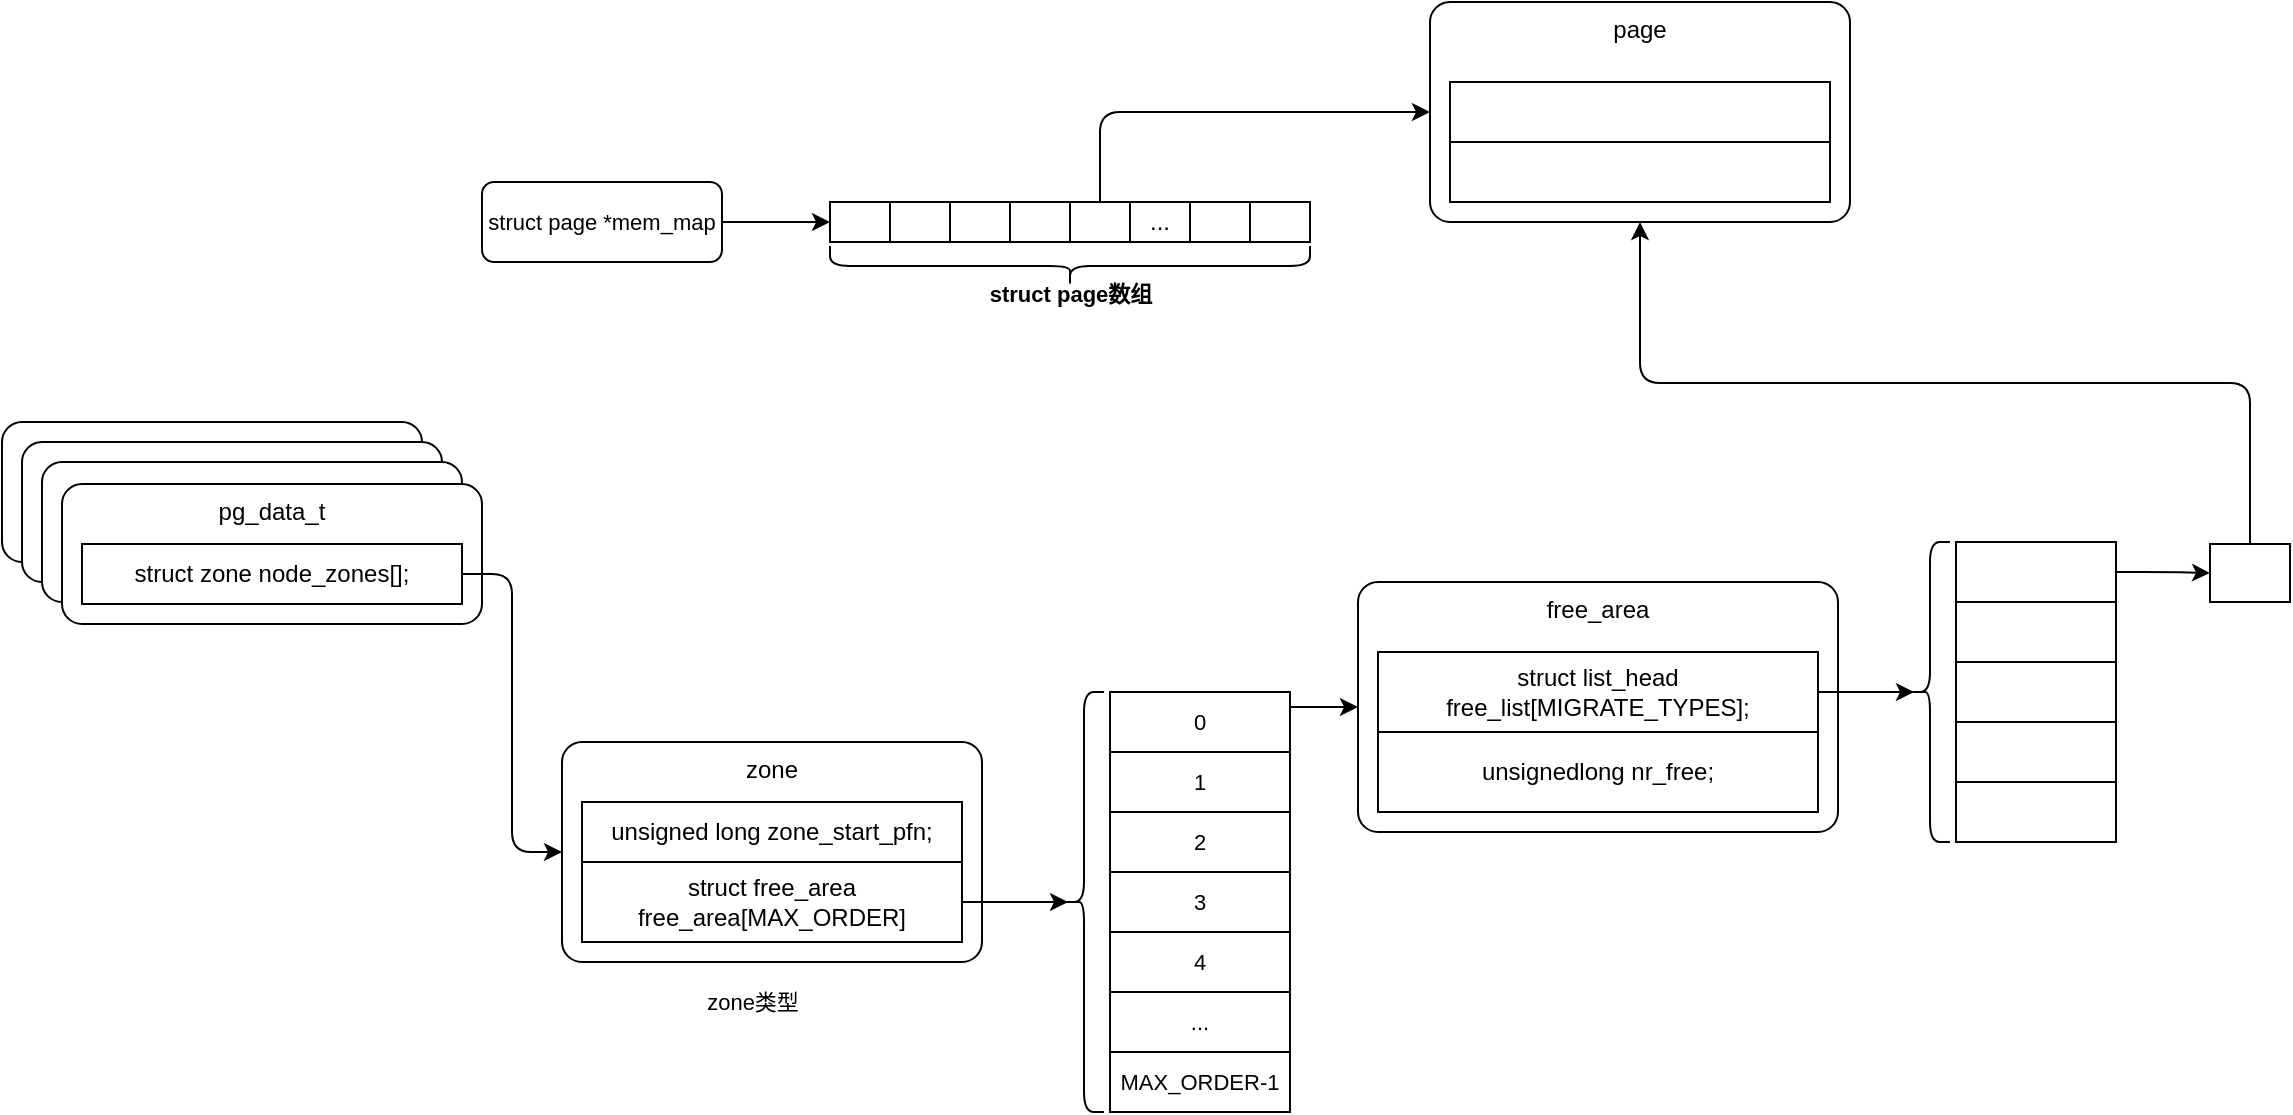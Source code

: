 <mxfile version="23.1.1" type="github" pages="3">
  <diagram name="物理内存管理" id="bZm6AAoV1MQ4xdPfTZnK">
    <mxGraphModel dx="1220" dy="2187" grid="1" gridSize="10" guides="1" tooltips="1" connect="1" arrows="1" fold="1" page="1" pageScale="1" pageWidth="827" pageHeight="1169" math="0" shadow="0">
      <root>
        <mxCell id="0" />
        <mxCell id="1" parent="0" />
        <mxCell id="1E2uD3RTG_QokNatGwro-3" value="zone" style="rounded=1;whiteSpace=wrap;html=1;verticalAlign=top;absoluteArcSize=1;" parent="1" vertex="1">
          <mxGeometry x="280" y="80" width="210" height="110" as="geometry" />
        </mxCell>
        <mxCell id="1E2uD3RTG_QokNatGwro-4" value="unsigned long zone_start_pfn;" style="rounded=0;whiteSpace=wrap;html=1;" parent="1" vertex="1">
          <mxGeometry x="290" y="110" width="190" height="30" as="geometry" />
        </mxCell>
        <mxCell id="1E2uD3RTG_QokNatGwro-5" value="struct free_area free_area[MAX_ORDER]" style="rounded=0;whiteSpace=wrap;html=1;" parent="1" vertex="1">
          <mxGeometry x="290" y="140" width="190" height="40" as="geometry" />
        </mxCell>
        <mxCell id="1E2uD3RTG_QokNatGwro-8" value="page" style="rounded=1;whiteSpace=wrap;html=1;verticalAlign=top;absoluteArcSize=1;" parent="1" vertex="1">
          <mxGeometry x="714" y="-290" width="210" height="110" as="geometry" />
        </mxCell>
        <mxCell id="1E2uD3RTG_QokNatGwro-9" value="" style="rounded=0;whiteSpace=wrap;html=1;" parent="1" vertex="1">
          <mxGeometry x="724" y="-250" width="190" height="30" as="geometry" />
        </mxCell>
        <mxCell id="1E2uD3RTG_QokNatGwro-10" value="" style="rounded=0;whiteSpace=wrap;html=1;" parent="1" vertex="1">
          <mxGeometry x="724" y="-220" width="190" height="30" as="geometry" />
        </mxCell>
        <mxCell id="1E2uD3RTG_QokNatGwro-12" value="free_area" style="rounded=1;whiteSpace=wrap;html=1;verticalAlign=top;absoluteArcSize=1;" parent="1" vertex="1">
          <mxGeometry x="678" width="240" height="125" as="geometry" />
        </mxCell>
        <mxCell id="1E2uD3RTG_QokNatGwro-13" value="struct list_head free_list[MIGRATE_TYPES];" style="rounded=0;whiteSpace=wrap;html=1;" parent="1" vertex="1">
          <mxGeometry x="688" y="35" width="220" height="40" as="geometry" />
        </mxCell>
        <mxCell id="1E2uD3RTG_QokNatGwro-14" value="unsignedlong nr_free;" style="rounded=0;whiteSpace=wrap;html=1;" parent="1" vertex="1">
          <mxGeometry x="688" y="75" width="220" height="40" as="geometry" />
        </mxCell>
        <mxCell id="AAmirA7ccoVl2TNo1n5s-2" value="" style="rounded=0;whiteSpace=wrap;html=1;" parent="1" vertex="1">
          <mxGeometry x="414" y="-190" width="30" height="20" as="geometry" />
        </mxCell>
        <mxCell id="AAmirA7ccoVl2TNo1n5s-4" value="" style="rounded=0;whiteSpace=wrap;html=1;" parent="1" vertex="1">
          <mxGeometry x="444" y="-190" width="30" height="20" as="geometry" />
        </mxCell>
        <mxCell id="m-hAG653BJ8v5ImfXSyI-11" style="edgeStyle=orthogonalEdgeStyle;rounded=1;orthogonalLoop=1;jettySize=auto;html=1;exitX=0.5;exitY=0;exitDx=0;exitDy=0;entryX=0;entryY=0.5;entryDx=0;entryDy=0;curved=0;" parent="1" source="m-hAG653BJ8v5ImfXSyI-14" target="1E2uD3RTG_QokNatGwro-8" edge="1">
          <mxGeometry relative="1" as="geometry">
            <mxPoint x="894" y="200" as="sourcePoint" />
          </mxGeometry>
        </mxCell>
        <mxCell id="m-hAG653BJ8v5ImfXSyI-12" value="" style="rounded=0;whiteSpace=wrap;html=1;" parent="1" vertex="1">
          <mxGeometry x="474" y="-190" width="30" height="20" as="geometry" />
        </mxCell>
        <mxCell id="m-hAG653BJ8v5ImfXSyI-13" value="" style="rounded=0;whiteSpace=wrap;html=1;" parent="1" vertex="1">
          <mxGeometry x="504" y="-190" width="30" height="20" as="geometry" />
        </mxCell>
        <mxCell id="m-hAG653BJ8v5ImfXSyI-14" value="" style="rounded=0;whiteSpace=wrap;html=1;" parent="1" vertex="1">
          <mxGeometry x="534" y="-190" width="30" height="20" as="geometry" />
        </mxCell>
        <mxCell id="m-hAG653BJ8v5ImfXSyI-15" value="..." style="rounded=0;whiteSpace=wrap;html=1;" parent="1" vertex="1">
          <mxGeometry x="564" y="-190" width="30" height="20" as="geometry" />
        </mxCell>
        <mxCell id="m-hAG653BJ8v5ImfXSyI-16" value="" style="rounded=0;whiteSpace=wrap;html=1;" parent="1" vertex="1">
          <mxGeometry x="594" y="-190" width="30" height="20" as="geometry" />
        </mxCell>
        <mxCell id="m-hAG653BJ8v5ImfXSyI-17" value="" style="rounded=0;whiteSpace=wrap;html=1;" parent="1" vertex="1">
          <mxGeometry x="624" y="-190" width="30" height="20" as="geometry" />
        </mxCell>
        <mxCell id="zPqsa8i-0Yz0Tx2IFwxK-8" value="" style="shape=curlyBracket;whiteSpace=wrap;html=1;rounded=1;flipH=1;labelPosition=right;verticalLabelPosition=middle;align=left;verticalAlign=middle;fontFamily=Helvetica;fontSize=11;fontColor=default;direction=north;" parent="1" vertex="1">
          <mxGeometry x="414" y="-168" width="240" height="20" as="geometry" />
        </mxCell>
        <mxCell id="zPqsa8i-0Yz0Tx2IFwxK-9" value="struct page数组" style="text;html=1;align=center;verticalAlign=middle;resizable=0;points=[];autosize=1;strokeColor=none;fillColor=none;fontSize=11;fontFamily=Helvetica;fontColor=default;fontStyle=1" parent="1" vertex="1">
          <mxGeometry x="484" y="-159" width="100" height="30" as="geometry" />
        </mxCell>
        <mxCell id="zPqsa8i-0Yz0Tx2IFwxK-26" value="zone类型" style="text;html=1;align=center;verticalAlign=middle;resizable=0;points=[];autosize=1;strokeColor=none;fillColor=none;fontSize=11;fontFamily=Helvetica;fontColor=default;" parent="1" vertex="1">
          <mxGeometry x="340" y="194.5" width="70" height="30" as="geometry" />
        </mxCell>
        <mxCell id="zPqsa8i-0Yz0Tx2IFwxK-29" style="edgeStyle=orthogonalEdgeStyle;shape=connector;curved=0;rounded=1;orthogonalLoop=1;jettySize=auto;html=1;exitX=1;exitY=0.5;exitDx=0;exitDy=0;entryX=0;entryY=0.5;entryDx=0;entryDy=0;labelBackgroundColor=default;strokeColor=default;align=center;verticalAlign=middle;fontFamily=Helvetica;fontSize=11;fontColor=default;endArrow=classic;" parent="1" source="zPqsa8i-0Yz0Tx2IFwxK-28" target="AAmirA7ccoVl2TNo1n5s-2" edge="1">
          <mxGeometry relative="1" as="geometry" />
        </mxCell>
        <mxCell id="zPqsa8i-0Yz0Tx2IFwxK-28" value="struct page *mem_map" style="rounded=1;whiteSpace=wrap;html=1;fontFamily=Helvetica;fontSize=11;fontColor=default;" parent="1" vertex="1">
          <mxGeometry x="240" y="-200" width="120" height="40" as="geometry" />
        </mxCell>
        <mxCell id="OdCkryZ9V_KA-MDpG2l--11" style="edgeStyle=orthogonalEdgeStyle;shape=connector;rounded=1;orthogonalLoop=1;jettySize=auto;html=1;exitX=1;exitY=0.25;exitDx=0;exitDy=0;entryX=0;entryY=0.5;entryDx=0;entryDy=0;labelBackgroundColor=default;strokeColor=default;align=center;verticalAlign=middle;fontFamily=Helvetica;fontSize=11;fontColor=default;endArrow=classic;" parent="1" source="OdCkryZ9V_KA-MDpG2l--1" target="1E2uD3RTG_QokNatGwro-12" edge="1">
          <mxGeometry relative="1" as="geometry" />
        </mxCell>
        <mxCell id="OdCkryZ9V_KA-MDpG2l--1" value="0" style="rounded=0;whiteSpace=wrap;html=1;fontFamily=Helvetica;fontSize=11;fontColor=default;" parent="1" vertex="1">
          <mxGeometry x="554" y="55" width="90" height="30" as="geometry" />
        </mxCell>
        <mxCell id="OdCkryZ9V_KA-MDpG2l--2" value="1" style="rounded=0;whiteSpace=wrap;html=1;fontFamily=Helvetica;fontSize=11;fontColor=default;" parent="1" vertex="1">
          <mxGeometry x="554" y="85" width="90" height="30" as="geometry" />
        </mxCell>
        <mxCell id="OdCkryZ9V_KA-MDpG2l--3" value="2" style="rounded=0;whiteSpace=wrap;html=1;fontFamily=Helvetica;fontSize=11;fontColor=default;" parent="1" vertex="1">
          <mxGeometry x="554" y="115" width="90" height="30" as="geometry" />
        </mxCell>
        <mxCell id="OdCkryZ9V_KA-MDpG2l--4" value="3" style="rounded=0;whiteSpace=wrap;html=1;fontFamily=Helvetica;fontSize=11;fontColor=default;" parent="1" vertex="1">
          <mxGeometry x="554" y="145" width="90" height="30" as="geometry" />
        </mxCell>
        <mxCell id="OdCkryZ9V_KA-MDpG2l--5" value="4" style="rounded=0;whiteSpace=wrap;html=1;fontFamily=Helvetica;fontSize=11;fontColor=default;" parent="1" vertex="1">
          <mxGeometry x="554" y="175" width="90" height="30" as="geometry" />
        </mxCell>
        <mxCell id="OdCkryZ9V_KA-MDpG2l--6" value="MAX_ORDER-1" style="rounded=0;whiteSpace=wrap;html=1;fontFamily=Helvetica;fontSize=11;fontColor=default;" parent="1" vertex="1">
          <mxGeometry x="554" y="235" width="90" height="30" as="geometry" />
        </mxCell>
        <mxCell id="OdCkryZ9V_KA-MDpG2l--7" value="..." style="rounded=0;whiteSpace=wrap;html=1;fontFamily=Helvetica;fontSize=11;fontColor=default;" parent="1" vertex="1">
          <mxGeometry x="554" y="205" width="90" height="30" as="geometry" />
        </mxCell>
        <mxCell id="OdCkryZ9V_KA-MDpG2l--9" value="" style="shape=curlyBracket;whiteSpace=wrap;html=1;rounded=1;labelPosition=left;verticalLabelPosition=middle;align=right;verticalAlign=middle;fontFamily=Helvetica;fontSize=11;fontColor=default;" parent="1" vertex="1">
          <mxGeometry x="531" y="55" width="20" height="210" as="geometry" />
        </mxCell>
        <mxCell id="OdCkryZ9V_KA-MDpG2l--10" style="edgeStyle=orthogonalEdgeStyle;shape=connector;rounded=1;orthogonalLoop=1;jettySize=auto;html=1;exitX=1;exitY=0.5;exitDx=0;exitDy=0;entryX=0.1;entryY=0.5;entryDx=0;entryDy=0;entryPerimeter=0;labelBackgroundColor=default;strokeColor=default;align=center;verticalAlign=middle;fontFamily=Helvetica;fontSize=11;fontColor=default;endArrow=classic;" parent="1" source="1E2uD3RTG_QokNatGwro-5" target="OdCkryZ9V_KA-MDpG2l--9" edge="1">
          <mxGeometry relative="1" as="geometry" />
        </mxCell>
        <mxCell id="OdCkryZ9V_KA-MDpG2l--21" style="edgeStyle=orthogonalEdgeStyle;shape=connector;rounded=1;orthogonalLoop=1;jettySize=auto;html=1;entryX=0;entryY=0.5;entryDx=0;entryDy=0;labelBackgroundColor=default;strokeColor=default;align=center;verticalAlign=middle;fontFamily=Helvetica;fontSize=11;fontColor=default;endArrow=classic;" parent="1" source="OdCkryZ9V_KA-MDpG2l--12" target="OdCkryZ9V_KA-MDpG2l--20" edge="1">
          <mxGeometry relative="1" as="geometry" />
        </mxCell>
        <mxCell id="OdCkryZ9V_KA-MDpG2l--12" value="" style="rounded=0;whiteSpace=wrap;html=1;fontFamily=Helvetica;fontSize=11;fontColor=default;" parent="1" vertex="1">
          <mxGeometry x="977" y="-20" width="80" height="30" as="geometry" />
        </mxCell>
        <mxCell id="OdCkryZ9V_KA-MDpG2l--13" value="" style="rounded=0;whiteSpace=wrap;html=1;fontFamily=Helvetica;fontSize=11;fontColor=default;" parent="1" vertex="1">
          <mxGeometry x="977" y="10" width="80" height="30" as="geometry" />
        </mxCell>
        <mxCell id="OdCkryZ9V_KA-MDpG2l--14" value="" style="rounded=0;whiteSpace=wrap;html=1;fontFamily=Helvetica;fontSize=11;fontColor=default;" parent="1" vertex="1">
          <mxGeometry x="977" y="40" width="80" height="30" as="geometry" />
        </mxCell>
        <mxCell id="OdCkryZ9V_KA-MDpG2l--15" value="" style="rounded=0;whiteSpace=wrap;html=1;fontFamily=Helvetica;fontSize=11;fontColor=default;" parent="1" vertex="1">
          <mxGeometry x="977" y="70" width="80" height="30" as="geometry" />
        </mxCell>
        <mxCell id="OdCkryZ9V_KA-MDpG2l--16" value="" style="rounded=0;whiteSpace=wrap;html=1;fontFamily=Helvetica;fontSize=11;fontColor=default;" parent="1" vertex="1">
          <mxGeometry x="977" y="100" width="80" height="30" as="geometry" />
        </mxCell>
        <mxCell id="OdCkryZ9V_KA-MDpG2l--17" value="" style="shape=curlyBracket;whiteSpace=wrap;html=1;rounded=1;labelPosition=left;verticalLabelPosition=middle;align=right;verticalAlign=middle;fontFamily=Helvetica;fontSize=11;fontColor=default;" parent="1" vertex="1">
          <mxGeometry x="954" y="-20" width="20" height="150" as="geometry" />
        </mxCell>
        <mxCell id="OdCkryZ9V_KA-MDpG2l--18" style="edgeStyle=orthogonalEdgeStyle;shape=connector;rounded=1;orthogonalLoop=1;jettySize=auto;html=1;exitX=1;exitY=0.5;exitDx=0;exitDy=0;entryX=0.1;entryY=0.5;entryDx=0;entryDy=0;entryPerimeter=0;labelBackgroundColor=default;strokeColor=default;align=center;verticalAlign=middle;fontFamily=Helvetica;fontSize=11;fontColor=default;endArrow=classic;" parent="1" source="1E2uD3RTG_QokNatGwro-13" target="OdCkryZ9V_KA-MDpG2l--17" edge="1">
          <mxGeometry relative="1" as="geometry" />
        </mxCell>
        <mxCell id="OdCkryZ9V_KA-MDpG2l--22" style="edgeStyle=orthogonalEdgeStyle;shape=connector;rounded=1;orthogonalLoop=1;jettySize=auto;html=1;exitX=0.5;exitY=0;exitDx=0;exitDy=0;entryX=0.5;entryY=1;entryDx=0;entryDy=0;labelBackgroundColor=default;strokeColor=default;align=center;verticalAlign=middle;fontFamily=Helvetica;fontSize=11;fontColor=default;endArrow=classic;" parent="1" source="OdCkryZ9V_KA-MDpG2l--20" target="1E2uD3RTG_QokNatGwro-8" edge="1">
          <mxGeometry relative="1" as="geometry" />
        </mxCell>
        <mxCell id="OdCkryZ9V_KA-MDpG2l--20" value="" style="rounded=0;whiteSpace=wrap;html=1;fontFamily=Helvetica;fontSize=11;fontColor=default;" parent="1" vertex="1">
          <mxGeometry x="1104" y="-19" width="40" height="29" as="geometry" />
        </mxCell>
        <mxCell id="KELd6hOybY31h6k7nWej-1" value="" style="rounded=1;whiteSpace=wrap;html=1;verticalAlign=top;absoluteArcSize=1;" vertex="1" parent="1">
          <mxGeometry y="-80" width="210" height="70" as="geometry" />
        </mxCell>
        <mxCell id="wbrRAuh5JzzOhKRbtjWb-1" value="" style="rounded=1;whiteSpace=wrap;html=1;verticalAlign=top;absoluteArcSize=1;" vertex="1" parent="1">
          <mxGeometry x="10" y="-70" width="210" height="70" as="geometry" />
        </mxCell>
        <mxCell id="wbrRAuh5JzzOhKRbtjWb-2" value="" style="rounded=1;whiteSpace=wrap;html=1;verticalAlign=top;absoluteArcSize=1;" vertex="1" parent="1">
          <mxGeometry x="20" y="-60" width="210" height="70" as="geometry" />
        </mxCell>
        <mxCell id="wbrRAuh5JzzOhKRbtjWb-3" value="pg_data_t" style="rounded=1;whiteSpace=wrap;html=1;verticalAlign=top;absoluteArcSize=1;" vertex="1" parent="1">
          <mxGeometry x="30" y="-49" width="210" height="70" as="geometry" />
        </mxCell>
        <mxCell id="wbrRAuh5JzzOhKRbtjWb-6" style="edgeStyle=orthogonalEdgeStyle;shape=connector;curved=0;rounded=1;orthogonalLoop=1;jettySize=auto;html=1;exitX=1;exitY=0.5;exitDx=0;exitDy=0;entryX=0;entryY=0.5;entryDx=0;entryDy=0;labelBackgroundColor=default;strokeColor=default;align=center;verticalAlign=middle;fontFamily=Helvetica;fontSize=11;fontColor=default;endArrow=classic;" edge="1" parent="1" source="wbrRAuh5JzzOhKRbtjWb-4" target="1E2uD3RTG_QokNatGwro-3">
          <mxGeometry relative="1" as="geometry" />
        </mxCell>
        <mxCell id="wbrRAuh5JzzOhKRbtjWb-4" value="struct zone node_zones[];" style="rounded=0;whiteSpace=wrap;html=1;" vertex="1" parent="1">
          <mxGeometry x="40" y="-19" width="190" height="30" as="geometry" />
        </mxCell>
      </root>
    </mxGraphModel>
  </diagram>
  <diagram id="V3_UN_a4B6vTCJUvI1mB" name="slub">
    <mxGraphModel dx="1220" dy="1018" grid="1" gridSize="10" guides="1" tooltips="1" connect="1" arrows="1" fold="1" page="1" pageScale="1" pageWidth="827" pageHeight="1169" math="0" shadow="0">
      <root>
        <mxCell id="0" />
        <mxCell id="1" parent="0" />
        <mxCell id="hfGYfm9bNlfdjjh0xqnI-1" value="kem_cache" style="rounded=1;whiteSpace=wrap;html=1;verticalAlign=top;absoluteArcSize=1;" parent="1" vertex="1">
          <mxGeometry x="120" y="200" width="230" height="160" as="geometry" />
        </mxCell>
        <mxCell id="hfGYfm9bNlfdjjh0xqnI-12" style="edgeStyle=orthogonalEdgeStyle;rounded=1;orthogonalLoop=1;jettySize=auto;html=1;exitX=1;exitY=0.5;exitDx=0;exitDy=0;entryX=0;entryY=0.5;entryDx=0;entryDy=0;curved=0;" parent="1" source="hfGYfm9bNlfdjjh0xqnI-2" target="hfGYfm9bNlfdjjh0xqnI-9" edge="1">
          <mxGeometry relative="1" as="geometry" />
        </mxCell>
        <mxCell id="hfGYfm9bNlfdjjh0xqnI-2" value="struct kmem_cache_cpu __percpu *cpu_slab;" style="rounded=0;whiteSpace=wrap;html=1;" parent="1" vertex="1">
          <mxGeometry x="130" y="240" width="210" height="40" as="geometry" />
        </mxCell>
        <mxCell id="hfGYfm9bNlfdjjh0xqnI-16" style="edgeStyle=orthogonalEdgeStyle;rounded=1;orthogonalLoop=1;jettySize=auto;html=1;exitX=1;exitY=0.5;exitDx=0;exitDy=0;entryX=0;entryY=0.5;entryDx=0;entryDy=0;curved=0;" parent="1" source="hfGYfm9bNlfdjjh0xqnI-3" target="hfGYfm9bNlfdjjh0xqnI-13" edge="1">
          <mxGeometry relative="1" as="geometry" />
        </mxCell>
        <mxCell id="hfGYfm9bNlfdjjh0xqnI-3" value="struct kmem_cache_node *node[MAX_NUMNODES];" style="rounded=0;whiteSpace=wrap;html=1;" parent="1" vertex="1">
          <mxGeometry x="130" y="280" width="210" height="40" as="geometry" />
        </mxCell>
        <mxCell id="hfGYfm9bNlfdjjh0xqnI-8" value="static struct kmem_cache *kmem_cache_node;" style="text;html=1;strokeColor=none;fillColor=none;align=center;verticalAlign=middle;whiteSpace=wrap;rounded=0;" parent="1" vertex="1">
          <mxGeometry x="70" y="140" width="280" height="30" as="geometry" />
        </mxCell>
        <mxCell id="hfGYfm9bNlfdjjh0xqnI-9" value="kem_cache_cpu" style="rounded=1;whiteSpace=wrap;html=1;verticalAlign=top;absoluteArcSize=1;" parent="1" vertex="1">
          <mxGeometry x="480" y="80" width="230" height="140" as="geometry" />
        </mxCell>
        <mxCell id="hfGYfm9bNlfdjjh0xqnI-10" value="void **freelist;" style="rounded=0;whiteSpace=wrap;html=1;" parent="1" vertex="1">
          <mxGeometry x="490" y="120" width="210" height="30" as="geometry" />
        </mxCell>
        <mxCell id="hfGYfm9bNlfdjjh0xqnI-20" style="edgeStyle=orthogonalEdgeStyle;rounded=1;orthogonalLoop=1;jettySize=auto;html=1;exitX=1;exitY=0.5;exitDx=0;exitDy=0;entryX=0;entryY=0.5;entryDx=0;entryDy=0;curved=0;" parent="1" source="hfGYfm9bNlfdjjh0xqnI-11" target="fTsqoePo69IkHv7tenj3-1" edge="1">
          <mxGeometry relative="1" as="geometry">
            <mxPoint x="750" y="165" as="targetPoint" />
          </mxGeometry>
        </mxCell>
        <mxCell id="hfGYfm9bNlfdjjh0xqnI-11" value="struct page *page;" style="rounded=0;whiteSpace=wrap;html=1;" parent="1" vertex="1">
          <mxGeometry x="490" y="150" width="210" height="30" as="geometry" />
        </mxCell>
        <mxCell id="hfGYfm9bNlfdjjh0xqnI-13" value="kem_cache_node" style="rounded=1;whiteSpace=wrap;html=1;verticalAlign=top;absoluteArcSize=1;" parent="1" vertex="1">
          <mxGeometry x="480" y="400" width="230" height="110" as="geometry" />
        </mxCell>
        <mxCell id="hfGYfm9bNlfdjjh0xqnI-14" value="unsigned long nr_partial;" style="rounded=0;whiteSpace=wrap;html=1;" parent="1" vertex="1">
          <mxGeometry x="490" y="440" width="210" height="30" as="geometry" />
        </mxCell>
        <mxCell id="hfGYfm9bNlfdjjh0xqnI-15" value="struct list_head partial;" style="rounded=0;whiteSpace=wrap;html=1;" parent="1" vertex="1">
          <mxGeometry x="490" y="470" width="210" height="30" as="geometry" />
        </mxCell>
        <mxCell id="hfGYfm9bNlfdjjh0xqnI-17" value="struct list_head list;" style="rounded=0;whiteSpace=wrap;html=1;" parent="1" vertex="1">
          <mxGeometry x="130" y="320" width="210" height="30" as="geometry" />
        </mxCell>
        <mxCell id="hfGYfm9bNlfdjjh0xqnI-18" value="struct page *partial;" style="rounded=0;whiteSpace=wrap;html=1;" parent="1" vertex="1">
          <mxGeometry x="490" y="180" width="210" height="30" as="geometry" />
        </mxCell>
        <mxCell id="fTsqoePo69IkHv7tenj3-1" value="page" style="rounded=1;whiteSpace=wrap;html=1;verticalAlign=top;absoluteArcSize=1;" parent="1" vertex="1">
          <mxGeometry x="780" y="220" width="210" height="110" as="geometry" />
        </mxCell>
        <mxCell id="fTsqoePo69IkHv7tenj3-2" value="struct kmem_cache *slab_cache;" style="rounded=0;whiteSpace=wrap;html=1;" parent="1" vertex="1">
          <mxGeometry x="790" y="260" width="190" height="30" as="geometry" />
        </mxCell>
        <mxCell id="fTsqoePo69IkHv7tenj3-3" value="void *freelist;" style="rounded=0;whiteSpace=wrap;html=1;" parent="1" vertex="1">
          <mxGeometry x="790" y="290" width="190" height="30" as="geometry" />
        </mxCell>
        <mxCell id="fTsqoePo69IkHv7tenj3-7" style="edgeStyle=orthogonalEdgeStyle;rounded=1;orthogonalLoop=1;jettySize=auto;html=1;exitX=0.25;exitY=1;exitDx=0;exitDy=0;entryX=0;entryY=0.5;entryDx=0;entryDy=0;curved=0;" parent="1" source="fTsqoePo69IkHv7tenj3-4" target="fTsqoePo69IkHv7tenj3-5" edge="1">
          <mxGeometry relative="1" as="geometry" />
        </mxCell>
        <mxCell id="fTsqoePo69IkHv7tenj3-4" value="kmem_cache_create" style="rounded=1;whiteSpace=wrap;html=1;" parent="1" vertex="1">
          <mxGeometry x="5" y="760" width="140" height="40" as="geometry" />
        </mxCell>
        <mxCell id="fTsqoePo69IkHv7tenj3-8" style="edgeStyle=orthogonalEdgeStyle;rounded=1;orthogonalLoop=1;jettySize=auto;html=1;exitX=0.25;exitY=1;exitDx=0;exitDy=0;entryX=0;entryY=0.5;entryDx=0;entryDy=0;" parent="1" source="fTsqoePo69IkHv7tenj3-5" target="fTsqoePo69IkHv7tenj3-6" edge="1">
          <mxGeometry relative="1" as="geometry" />
        </mxCell>
        <mxCell id="fTsqoePo69IkHv7tenj3-5" value="kmem_cache_create_usercopy" style="rounded=1;whiteSpace=wrap;html=1;" parent="1" vertex="1">
          <mxGeometry x="75" y="820" width="180" height="40" as="geometry" />
        </mxCell>
        <mxCell id="fTsqoePo69IkHv7tenj3-12" style="edgeStyle=orthogonalEdgeStyle;rounded=1;orthogonalLoop=1;jettySize=auto;html=1;exitX=0.25;exitY=1;exitDx=0;exitDy=0;entryX=0;entryY=0.5;entryDx=0;entryDy=0;" parent="1" source="fTsqoePo69IkHv7tenj3-6" target="fTsqoePo69IkHv7tenj3-9" edge="1">
          <mxGeometry relative="1" as="geometry" />
        </mxCell>
        <mxCell id="fTsqoePo69IkHv7tenj3-14" style="edgeStyle=orthogonalEdgeStyle;rounded=1;orthogonalLoop=1;jettySize=auto;html=1;exitX=0.25;exitY=1;exitDx=0;exitDy=0;entryX=0;entryY=0.5;entryDx=0;entryDy=0;" parent="1" source="fTsqoePo69IkHv7tenj3-6" target="fTsqoePo69IkHv7tenj3-11" edge="1">
          <mxGeometry relative="1" as="geometry" />
        </mxCell>
        <mxCell id="8wZrcc3XsJZtxt9ual1O-3" style="edgeStyle=orthogonalEdgeStyle;shape=connector;rounded=1;orthogonalLoop=1;jettySize=auto;html=1;exitX=0.25;exitY=1;exitDx=0;exitDy=0;entryX=0;entryY=0.5;entryDx=0;entryDy=0;labelBackgroundColor=default;strokeColor=default;align=center;verticalAlign=middle;fontFamily=Helvetica;fontSize=11;fontColor=default;endArrow=classic;" parent="1" source="fTsqoePo69IkHv7tenj3-6" target="8wZrcc3XsJZtxt9ual1O-2" edge="1">
          <mxGeometry relative="1" as="geometry" />
        </mxCell>
        <mxCell id="fTsqoePo69IkHv7tenj3-6" value="create_cache" style="rounded=1;whiteSpace=wrap;html=1;" parent="1" vertex="1">
          <mxGeometry x="155" y="880" width="120" height="40" as="geometry" />
        </mxCell>
        <mxCell id="fTsqoePo69IkHv7tenj3-9" value="kmem_cache_zalloc" style="rounded=1;whiteSpace=wrap;html=1;" parent="1" vertex="1">
          <mxGeometry x="220" y="940" width="160" height="40" as="geometry" />
        </mxCell>
        <mxCell id="fTsqoePo69IkHv7tenj3-17" style="edgeStyle=orthogonalEdgeStyle;rounded=1;orthogonalLoop=1;jettySize=auto;html=1;exitX=0.25;exitY=1;exitDx=0;exitDy=0;entryX=0;entryY=0.5;entryDx=0;entryDy=0;" parent="1" source="fTsqoePo69IkHv7tenj3-10" target="fTsqoePo69IkHv7tenj3-15" edge="1">
          <mxGeometry relative="1" as="geometry" />
        </mxCell>
        <mxCell id="fTsqoePo69IkHv7tenj3-18" style="edgeStyle=orthogonalEdgeStyle;rounded=1;orthogonalLoop=1;jettySize=auto;html=1;exitX=0.25;exitY=1;exitDx=0;exitDy=0;entryX=0;entryY=0.5;entryDx=0;entryDy=0;" parent="1" source="fTsqoePo69IkHv7tenj3-10" target="fTsqoePo69IkHv7tenj3-16" edge="1">
          <mxGeometry relative="1" as="geometry" />
        </mxCell>
        <mxCell id="fTsqoePo69IkHv7tenj3-10" value="__kmem_cache_create" style="rounded=1;whiteSpace=wrap;html=1;" parent="1" vertex="1">
          <mxGeometry x="480" y="760" width="160" height="40" as="geometry" />
        </mxCell>
        <mxCell id="fTsqoePo69IkHv7tenj3-11" value="list_add(&amp;amp;slab_caches);" style="rounded=1;whiteSpace=wrap;html=1;" parent="1" vertex="1">
          <mxGeometry x="220" y="1060" width="160" height="40" as="geometry" />
        </mxCell>
        <mxCell id="fTsqoePo69IkHv7tenj3-21" style="edgeStyle=orthogonalEdgeStyle;rounded=1;orthogonalLoop=1;jettySize=auto;html=1;exitX=0.25;exitY=1;exitDx=0;exitDy=0;entryX=0;entryY=0.5;entryDx=0;entryDy=0;" parent="1" source="fTsqoePo69IkHv7tenj3-15" target="fTsqoePo69IkHv7tenj3-19" edge="1">
          <mxGeometry relative="1" as="geometry" />
        </mxCell>
        <mxCell id="fTsqoePo69IkHv7tenj3-22" style="edgeStyle=orthogonalEdgeStyle;rounded=1;orthogonalLoop=1;jettySize=auto;html=1;exitX=0.25;exitY=1;exitDx=0;exitDy=0;entryX=0;entryY=0.5;entryDx=0;entryDy=0;" parent="1" source="fTsqoePo69IkHv7tenj3-15" target="fTsqoePo69IkHv7tenj3-20" edge="1">
          <mxGeometry relative="1" as="geometry" />
        </mxCell>
        <mxCell id="fTsqoePo69IkHv7tenj3-15" value="kem_cache_open" style="rounded=1;whiteSpace=wrap;html=1;" parent="1" vertex="1">
          <mxGeometry x="560" y="820" width="160" height="40" as="geometry" />
        </mxCell>
        <mxCell id="fTsqoePo69IkHv7tenj3-16" value="sysfs_slab_add" style="rounded=1;whiteSpace=wrap;html=1;" parent="1" vertex="1">
          <mxGeometry x="560" y="1360" width="160" height="40" as="geometry" />
        </mxCell>
        <mxCell id="fTsqoePo69IkHv7tenj3-28" style="edgeStyle=orthogonalEdgeStyle;rounded=1;orthogonalLoop=1;jettySize=auto;html=1;exitX=0.25;exitY=1;exitDx=0;exitDy=0;entryX=0;entryY=0.5;entryDx=0;entryDy=0;" parent="1" source="fTsqoePo69IkHv7tenj3-19" target="fTsqoePo69IkHv7tenj3-24" edge="1">
          <mxGeometry relative="1" as="geometry" />
        </mxCell>
        <mxCell id="fTsqoePo69IkHv7tenj3-19" value="init_kmem_cache_nodes" style="rounded=1;whiteSpace=wrap;html=1;" parent="1" vertex="1">
          <mxGeometry x="640" y="880" width="160" height="40" as="geometry" />
        </mxCell>
        <mxCell id="fTsqoePo69IkHv7tenj3-33" style="edgeStyle=orthogonalEdgeStyle;rounded=1;orthogonalLoop=1;jettySize=auto;html=1;exitX=0.25;exitY=1;exitDx=0;exitDy=0;entryX=0;entryY=0.75;entryDx=0;entryDy=0;" parent="1" source="fTsqoePo69IkHv7tenj3-20" target="fTsqoePo69IkHv7tenj3-31" edge="1">
          <mxGeometry relative="1" as="geometry" />
        </mxCell>
        <mxCell id="fTsqoePo69IkHv7tenj3-34" style="edgeStyle=orthogonalEdgeStyle;rounded=1;orthogonalLoop=1;jettySize=auto;html=1;exitX=0.25;exitY=1;exitDx=0;exitDy=0;entryX=0;entryY=0.5;entryDx=0;entryDy=0;" parent="1" source="fTsqoePo69IkHv7tenj3-20" target="fTsqoePo69IkHv7tenj3-32" edge="1">
          <mxGeometry relative="1" as="geometry" />
        </mxCell>
        <mxCell id="fTsqoePo69IkHv7tenj3-20" value="alloc_kmem_cache_cpus" style="rounded=1;whiteSpace=wrap;html=1;" parent="1" vertex="1">
          <mxGeometry x="640" y="1180" width="160" height="40" as="geometry" />
        </mxCell>
        <mxCell id="fTsqoePo69IkHv7tenj3-29" style="edgeStyle=orthogonalEdgeStyle;rounded=1;orthogonalLoop=1;jettySize=auto;html=1;exitX=0.25;exitY=1;exitDx=0;exitDy=0;entryX=0;entryY=0.5;entryDx=0;entryDy=0;" parent="1" source="fTsqoePo69IkHv7tenj3-24" target="fTsqoePo69IkHv7tenj3-26" edge="1">
          <mxGeometry relative="1" as="geometry" />
        </mxCell>
        <mxCell id="fTsqoePo69IkHv7tenj3-30" style="edgeStyle=orthogonalEdgeStyle;rounded=1;orthogonalLoop=1;jettySize=auto;html=1;exitX=0.25;exitY=1;exitDx=0;exitDy=0;entryX=0;entryY=0.5;entryDx=0;entryDy=0;" parent="1" source="fTsqoePo69IkHv7tenj3-24" target="fTsqoePo69IkHv7tenj3-27" edge="1">
          <mxGeometry relative="1" as="geometry" />
        </mxCell>
        <mxCell id="nb7vk2UFu0yFhdqlse9p-8" style="edgeStyle=orthogonalEdgeStyle;shape=connector;rounded=1;orthogonalLoop=1;jettySize=auto;html=1;exitX=0.25;exitY=1;exitDx=0;exitDy=0;entryX=0;entryY=0.5;entryDx=0;entryDy=0;labelBackgroundColor=default;strokeColor=default;align=center;verticalAlign=middle;fontFamily=Helvetica;fontSize=11;fontColor=default;endArrow=classic;" parent="1" source="fTsqoePo69IkHv7tenj3-24" target="nb7vk2UFu0yFhdqlse9p-4" edge="1">
          <mxGeometry relative="1" as="geometry" />
        </mxCell>
        <mxCell id="fTsqoePo69IkHv7tenj3-24" value="for_each_node_state(node, N_NORMAL_MEMORY) {" style="rounded=0;whiteSpace=wrap;html=1;" parent="1" vertex="1">
          <mxGeometry x="720" y="940" width="300" height="30" as="geometry" />
        </mxCell>
        <mxCell id="fTsqoePo69IkHv7tenj3-26" value="kmem_cache_alloc_node" style="rounded=1;whiteSpace=wrap;html=1;" parent="1" vertex="1">
          <mxGeometry x="840" y="1060" width="160" height="40" as="geometry" />
        </mxCell>
        <mxCell id="fTsqoePo69IkHv7tenj3-27" value="init_kmem_cache_node" style="rounded=1;whiteSpace=wrap;html=1;" parent="1" vertex="1">
          <mxGeometry x="840" y="1120" width="160" height="40" as="geometry" />
        </mxCell>
        <mxCell id="fTsqoePo69IkHv7tenj3-31" value="s-&amp;gt;cpu_slab = __alloc_percpu()" style="rounded=1;whiteSpace=wrap;html=1;" parent="1" vertex="1">
          <mxGeometry x="720" y="1240" width="200" height="40" as="geometry" />
        </mxCell>
        <mxCell id="fTsqoePo69IkHv7tenj3-32" value="init_kmem_cache_cpus" style="rounded=1;whiteSpace=wrap;html=1;" parent="1" vertex="1">
          <mxGeometry x="720" y="1300" width="200" height="40" as="geometry" />
        </mxCell>
        <mxCell id="fTsqoePo69IkHv7tenj3-35" style="edgeStyle=orthogonalEdgeStyle;rounded=1;orthogonalLoop=1;jettySize=auto;html=1;exitX=0.25;exitY=1;exitDx=0;exitDy=0;entryX=0;entryY=0.5;entryDx=0;entryDy=0;" parent="1" source="fTsqoePo69IkHv7tenj3-36" target="fTsqoePo69IkHv7tenj3-37" edge="1">
          <mxGeometry relative="1" as="geometry" />
        </mxCell>
        <mxCell id="fTsqoePo69IkHv7tenj3-36" value="kmem_cache_alloc" style="rounded=1;whiteSpace=wrap;html=1;" parent="1" vertex="1">
          <mxGeometry x="40" y="1760" width="140" height="40" as="geometry" />
        </mxCell>
        <mxCell id="fTsqoePo69IkHv7tenj3-39" style="edgeStyle=orthogonalEdgeStyle;rounded=1;orthogonalLoop=1;jettySize=auto;html=1;exitX=0.25;exitY=1;exitDx=0;exitDy=0;entryX=0;entryY=0.5;entryDx=0;entryDy=0;" parent="1" source="fTsqoePo69IkHv7tenj3-37" target="fTsqoePo69IkHv7tenj3-38" edge="1">
          <mxGeometry relative="1" as="geometry" />
        </mxCell>
        <mxCell id="fTsqoePo69IkHv7tenj3-37" value="slab_alloc" style="rounded=1;whiteSpace=wrap;html=1;" parent="1" vertex="1">
          <mxGeometry x="110" y="1820" width="130" height="40" as="geometry" />
        </mxCell>
        <mxCell id="nb7vk2UFu0yFhdqlse9p-10" style="edgeStyle=orthogonalEdgeStyle;shape=connector;rounded=1;orthogonalLoop=1;jettySize=auto;html=1;exitX=0.25;exitY=1;exitDx=0;exitDy=0;entryX=0;entryY=0.5;entryDx=0;entryDy=0;labelBackgroundColor=default;strokeColor=default;align=center;verticalAlign=middle;fontFamily=Helvetica;fontSize=11;fontColor=default;endArrow=classic;" parent="1" source="fTsqoePo69IkHv7tenj3-38" target="nb7vk2UFu0yFhdqlse9p-9" edge="1">
          <mxGeometry relative="1" as="geometry" />
        </mxCell>
        <mxCell id="nb7vk2UFu0yFhdqlse9p-12" style="edgeStyle=orthogonalEdgeStyle;shape=connector;rounded=1;orthogonalLoop=1;jettySize=auto;html=1;exitX=0.25;exitY=1;exitDx=0;exitDy=0;entryX=0;entryY=0.5;entryDx=0;entryDy=0;labelBackgroundColor=default;strokeColor=default;align=center;verticalAlign=middle;fontFamily=Helvetica;fontSize=11;fontColor=default;endArrow=classic;" parent="1" source="fTsqoePo69IkHv7tenj3-38" target="nb7vk2UFu0yFhdqlse9p-11" edge="1">
          <mxGeometry relative="1" as="geometry" />
        </mxCell>
        <mxCell id="nb7vk2UFu0yFhdqlse9p-14" style="edgeStyle=orthogonalEdgeStyle;shape=connector;rounded=1;orthogonalLoop=1;jettySize=auto;html=1;exitX=0.25;exitY=1;exitDx=0;exitDy=0;entryX=0;entryY=0.5;entryDx=0;entryDy=0;labelBackgroundColor=default;strokeColor=default;align=center;verticalAlign=middle;fontFamily=Helvetica;fontSize=11;fontColor=default;endArrow=classic;" parent="1" source="fTsqoePo69IkHv7tenj3-38" target="nb7vk2UFu0yFhdqlse9p-13" edge="1">
          <mxGeometry relative="1" as="geometry" />
        </mxCell>
        <mxCell id="fTsqoePo69IkHv7tenj3-38" value="slab_alloc_node" style="rounded=1;whiteSpace=wrap;html=1;" parent="1" vertex="1">
          <mxGeometry x="320" y="1640" width="130" height="40" as="geometry" />
        </mxCell>
        <mxCell id="8wZrcc3XsJZtxt9ual1O-4" style="edgeStyle=orthogonalEdgeStyle;shape=connector;rounded=1;orthogonalLoop=1;jettySize=auto;html=1;exitX=1;exitY=0.5;exitDx=0;exitDy=0;entryX=0;entryY=0.5;entryDx=0;entryDy=0;labelBackgroundColor=default;strokeColor=default;align=center;verticalAlign=middle;fontFamily=Helvetica;fontSize=11;fontColor=default;endArrow=classic;dashed=1;" parent="1" source="8wZrcc3XsJZtxt9ual1O-2" target="fTsqoePo69IkHv7tenj3-10" edge="1">
          <mxGeometry relative="1" as="geometry" />
        </mxCell>
        <mxCell id="8wZrcc3XsJZtxt9ual1O-2" value="__kmem_cache_create" style="rounded=1;whiteSpace=wrap;html=1;" parent="1" vertex="1">
          <mxGeometry x="220" y="1000" width="160" height="40" as="geometry" />
        </mxCell>
        <mxCell id="nb7vk2UFu0yFhdqlse9p-7" style="edgeStyle=orthogonalEdgeStyle;shape=connector;rounded=1;orthogonalLoop=1;jettySize=auto;html=1;exitX=1;exitY=0.5;exitDx=0;exitDy=0;entryX=0;entryY=0.5;entryDx=0;entryDy=0;labelBackgroundColor=default;strokeColor=default;align=center;verticalAlign=middle;fontFamily=Helvetica;fontSize=11;fontColor=default;endArrow=classic;" parent="1" source="nb7vk2UFu0yFhdqlse9p-4" target="nb7vk2UFu0yFhdqlse9p-6" edge="1">
          <mxGeometry relative="1" as="geometry" />
        </mxCell>
        <mxCell id="nb7vk2UFu0yFhdqlse9p-4" value="slab_state == &lt;br&gt;DOWN" style="rhombus;whiteSpace=wrap;html=1;fontFamily=Helvetica;fontSize=11;fontColor=default;" parent="1" vertex="1">
          <mxGeometry x="840" y="990" width="100" height="50" as="geometry" />
        </mxCell>
        <mxCell id="nb7vk2UFu0yFhdqlse9p-6" value="early_kmem_cache_node_alloc" style="rounded=1;whiteSpace=wrap;html=1;" parent="1" vertex="1">
          <mxGeometry x="980" y="995" width="180" height="40" as="geometry" />
        </mxCell>
        <mxCell id="nb7vk2UFu0yFhdqlse9p-9" value="slab_pre_alloc_hook" style="rounded=1;whiteSpace=wrap;html=1;" parent="1" vertex="1">
          <mxGeometry x="390" y="1700" width="130" height="40" as="geometry" />
        </mxCell>
        <mxCell id="nb7vk2UFu0yFhdqlse9p-11" value="slab_post_alloc_hook" style="rounded=1;whiteSpace=wrap;html=1;" parent="1" vertex="1">
          <mxGeometry x="390" y="1950" width="130" height="40" as="geometry" />
        </mxCell>
        <mxCell id="nb7vk2UFu0yFhdqlse9p-18" style="edgeStyle=orthogonalEdgeStyle;shape=connector;rounded=1;orthogonalLoop=1;jettySize=auto;html=1;exitX=0.25;exitY=1;exitDx=0;exitDy=0;entryX=0;entryY=0.5;entryDx=0;entryDy=0;labelBackgroundColor=default;strokeColor=default;align=center;verticalAlign=middle;fontFamily=Helvetica;fontSize=11;fontColor=default;endArrow=classic;" parent="1" source="nb7vk2UFu0yFhdqlse9p-13" target="nb7vk2UFu0yFhdqlse9p-15" edge="1">
          <mxGeometry relative="1" as="geometry" />
        </mxCell>
        <mxCell id="nb7vk2UFu0yFhdqlse9p-13" value="object = c-&amp;gt;freelist;" style="rounded=1;whiteSpace=wrap;html=1;" parent="1" vertex="1">
          <mxGeometry x="390" y="1760" width="130" height="40" as="geometry" />
        </mxCell>
        <mxCell id="nb7vk2UFu0yFhdqlse9p-20" style="edgeStyle=orthogonalEdgeStyle;shape=connector;rounded=1;orthogonalLoop=1;jettySize=auto;html=1;exitX=0.5;exitY=1;exitDx=0;exitDy=0;entryX=0;entryY=0.5;entryDx=0;entryDy=0;labelBackgroundColor=default;strokeColor=default;align=center;verticalAlign=middle;fontFamily=Helvetica;fontSize=11;fontColor=default;endArrow=classic;" parent="1" source="nb7vk2UFu0yFhdqlse9p-15" target="nb7vk2UFu0yFhdqlse9p-19" edge="1">
          <mxGeometry relative="1" as="geometry" />
        </mxCell>
        <mxCell id="nb7vk2UFu0yFhdqlse9p-90" style="edgeStyle=orthogonalEdgeStyle;shape=connector;rounded=1;orthogonalLoop=1;jettySize=auto;html=1;exitX=1;exitY=0.5;exitDx=0;exitDy=0;entryX=0;entryY=0.5;entryDx=0;entryDy=0;labelBackgroundColor=default;strokeColor=default;align=center;verticalAlign=middle;fontFamily=Helvetica;fontSize=11;fontColor=default;endArrow=classic;" parent="1" source="nb7vk2UFu0yFhdqlse9p-15" target="nb7vk2UFu0yFhdqlse9p-89" edge="1">
          <mxGeometry relative="1" as="geometry" />
        </mxCell>
        <mxCell id="nb7vk2UFu0yFhdqlse9p-15" value="!object || !page" style="rhombus;whiteSpace=wrap;html=1;fontFamily=Helvetica;fontSize=11;fontColor=default;" parent="1" vertex="1">
          <mxGeometry x="455" y="1820" width="100" height="40" as="geometry" />
        </mxCell>
        <mxCell id="nb7vk2UFu0yFhdqlse9p-25" style="edgeStyle=orthogonalEdgeStyle;shape=connector;rounded=1;orthogonalLoop=1;jettySize=auto;html=1;exitX=0.25;exitY=1;exitDx=0;exitDy=0;entryX=0;entryY=0.5;entryDx=0;entryDy=0;labelBackgroundColor=default;strokeColor=default;align=center;verticalAlign=middle;fontFamily=Helvetica;fontSize=11;fontColor=default;endArrow=classic;" parent="1" source="nb7vk2UFu0yFhdqlse9p-16" target="nb7vk2UFu0yFhdqlse9p-22" edge="1">
          <mxGeometry relative="1" as="geometry" />
        </mxCell>
        <mxCell id="nb7vk2UFu0yFhdqlse9p-26" style="edgeStyle=orthogonalEdgeStyle;shape=connector;rounded=1;orthogonalLoop=1;jettySize=auto;html=1;exitX=0.25;exitY=1;exitDx=0;exitDy=0;entryX=0;entryY=0.5;entryDx=0;entryDy=0;labelBackgroundColor=default;strokeColor=default;align=center;verticalAlign=middle;fontFamily=Helvetica;fontSize=11;fontColor=default;endArrow=classic;" parent="1" source="nb7vk2UFu0yFhdqlse9p-16" target="nb7vk2UFu0yFhdqlse9p-24" edge="1">
          <mxGeometry relative="1" as="geometry" />
        </mxCell>
        <mxCell id="nb7vk2UFu0yFhdqlse9p-27" style="edgeStyle=orthogonalEdgeStyle;shape=connector;rounded=1;orthogonalLoop=1;jettySize=auto;html=1;exitX=0.25;exitY=1;exitDx=0;exitDy=0;entryX=0;entryY=0.5;entryDx=0;entryDy=0;labelBackgroundColor=default;strokeColor=default;align=center;verticalAlign=middle;fontFamily=Helvetica;fontSize=11;fontColor=default;endArrow=classic;" parent="1" source="nb7vk2UFu0yFhdqlse9p-16" target="nb7vk2UFu0yFhdqlse9p-23" edge="1">
          <mxGeometry relative="1" as="geometry" />
        </mxCell>
        <mxCell id="nb7vk2UFu0yFhdqlse9p-16" value="__slab_alloc" style="rounded=1;whiteSpace=wrap;html=1;" parent="1" vertex="1">
          <mxGeometry x="40" y="2160" width="130" height="40" as="geometry" />
        </mxCell>
        <mxCell id="nb7vk2UFu0yFhdqlse9p-19" value="get_freepointer_safe" style="rounded=1;whiteSpace=wrap;html=1;" parent="1" vertex="1">
          <mxGeometry x="535" y="1890" width="130" height="40" as="geometry" />
        </mxCell>
        <mxCell id="nb7vk2UFu0yFhdqlse9p-21" value="优先从Per-CPU cache中&lt;br&gt;获取空闲对象" style="text;html=1;align=center;verticalAlign=middle;resizable=0;points=[];autosize=1;strokeColor=none;fillColor=none;fontSize=11;fontFamily=Helvetica;fontColor=default;" parent="1" vertex="1">
          <mxGeometry x="520" y="1760" width="140" height="40" as="geometry" />
        </mxCell>
        <mxCell id="nb7vk2UFu0yFhdqlse9p-22" value="local_irq_save" style="rounded=1;whiteSpace=wrap;html=1;" parent="1" vertex="1">
          <mxGeometry x="110" y="2220" width="130" height="40" as="geometry" />
        </mxCell>
        <mxCell id="nb7vk2UFu0yFhdqlse9p-23" value="local_irq_restore" style="rounded=1;whiteSpace=wrap;html=1;" parent="1" vertex="1">
          <mxGeometry x="110" y="2660" width="130" height="40" as="geometry" />
        </mxCell>
        <mxCell id="nb7vk2UFu0yFhdqlse9p-31" style="edgeStyle=orthogonalEdgeStyle;shape=connector;rounded=1;orthogonalLoop=1;jettySize=auto;html=1;exitX=0.25;exitY=1;exitDx=0;exitDy=0;entryX=0;entryY=0.5;entryDx=0;entryDy=0;labelBackgroundColor=default;strokeColor=default;align=center;verticalAlign=middle;fontFamily=Helvetica;fontSize=11;fontColor=default;endArrow=classic;" parent="1" source="nb7vk2UFu0yFhdqlse9p-24" target="nb7vk2UFu0yFhdqlse9p-28" edge="1">
          <mxGeometry relative="1" as="geometry" />
        </mxCell>
        <mxCell id="nb7vk2UFu0yFhdqlse9p-32" style="edgeStyle=orthogonalEdgeStyle;shape=connector;rounded=1;orthogonalLoop=1;jettySize=auto;html=1;exitX=0.25;exitY=1;exitDx=0;exitDy=0;entryX=0;entryY=0.5;entryDx=0;entryDy=0;labelBackgroundColor=default;strokeColor=default;align=center;verticalAlign=middle;fontFamily=Helvetica;fontSize=11;fontColor=default;endArrow=classic;" parent="1" source="nb7vk2UFu0yFhdqlse9p-24" target="nb7vk2UFu0yFhdqlse9p-29" edge="1">
          <mxGeometry relative="1" as="geometry" />
        </mxCell>
        <mxCell id="nb7vk2UFu0yFhdqlse9p-33" style="edgeStyle=orthogonalEdgeStyle;shape=connector;rounded=1;orthogonalLoop=1;jettySize=auto;html=1;exitX=0.25;exitY=1;exitDx=0;exitDy=0;entryX=0;entryY=0.5;entryDx=0;entryDy=0;labelBackgroundColor=default;strokeColor=default;align=center;verticalAlign=middle;fontFamily=Helvetica;fontSize=11;fontColor=default;endArrow=classic;" parent="1" source="nb7vk2UFu0yFhdqlse9p-24" target="nb7vk2UFu0yFhdqlse9p-30" edge="1">
          <mxGeometry relative="1" as="geometry" />
        </mxCell>
        <mxCell id="nb7vk2UFu0yFhdqlse9p-24" value="___slab_alloc" style="rounded=1;whiteSpace=wrap;html=1;" parent="1" vertex="1">
          <mxGeometry x="110" y="2280" width="130" height="40" as="geometry" />
        </mxCell>
        <mxCell id="nb7vk2UFu0yFhdqlse9p-28" value="get_freelist" style="rounded=1;whiteSpace=wrap;html=1;" parent="1" vertex="1">
          <mxGeometry x="180" y="2340" width="130" height="40" as="geometry" />
        </mxCell>
        <mxCell id="nb7vk2UFu0yFhdqlse9p-36" style="edgeStyle=orthogonalEdgeStyle;shape=connector;rounded=1;orthogonalLoop=1;jettySize=auto;html=1;exitX=0.25;exitY=1;exitDx=0;exitDy=0;entryX=0;entryY=0.5;entryDx=0;entryDy=0;labelBackgroundColor=default;strokeColor=default;align=center;verticalAlign=middle;fontFamily=Helvetica;fontSize=11;fontColor=default;endArrow=classic;" parent="1" source="nb7vk2UFu0yFhdqlse9p-29" target="nb7vk2UFu0yFhdqlse9p-34" edge="1">
          <mxGeometry relative="1" as="geometry" />
        </mxCell>
        <mxCell id="nb7vk2UFu0yFhdqlse9p-37" style="edgeStyle=orthogonalEdgeStyle;shape=connector;rounded=1;orthogonalLoop=1;jettySize=auto;html=1;exitX=0.25;exitY=1;exitDx=0;exitDy=0;entryX=0;entryY=0.5;entryDx=0;entryDy=0;labelBackgroundColor=default;strokeColor=default;align=center;verticalAlign=middle;fontFamily=Helvetica;fontSize=11;fontColor=default;endArrow=classic;" parent="1" source="nb7vk2UFu0yFhdqlse9p-29" target="nb7vk2UFu0yFhdqlse9p-35" edge="1">
          <mxGeometry relative="1" as="geometry" />
        </mxCell>
        <mxCell id="nb7vk2UFu0yFhdqlse9p-29" value="new_slab_objects" style="rounded=1;whiteSpace=wrap;html=1;" parent="1" vertex="1">
          <mxGeometry x="180" y="2400" width="130" height="40" as="geometry" />
        </mxCell>
        <mxCell id="nb7vk2UFu0yFhdqlse9p-30" value="deactivate_slab" style="rounded=1;whiteSpace=wrap;html=1;" parent="1" vertex="1">
          <mxGeometry x="180" y="2600" width="130" height="40" as="geometry" />
        </mxCell>
        <mxCell id="nb7vk2UFu0yFhdqlse9p-34" value="get_partial" style="rounded=1;whiteSpace=wrap;html=1;" parent="1" vertex="1">
          <mxGeometry x="240" y="2460" width="130" height="40" as="geometry" />
        </mxCell>
        <mxCell id="nb7vk2UFu0yFhdqlse9p-39" style="edgeStyle=orthogonalEdgeStyle;shape=connector;rounded=1;orthogonalLoop=1;jettySize=auto;html=1;exitX=0.25;exitY=1;exitDx=0;exitDy=0;entryX=0;entryY=0.5;entryDx=0;entryDy=0;labelBackgroundColor=default;strokeColor=default;align=center;verticalAlign=middle;fontFamily=Helvetica;fontSize=11;fontColor=default;endArrow=classic;" parent="1" source="nb7vk2UFu0yFhdqlse9p-35" target="nb7vk2UFu0yFhdqlse9p-38" edge="1">
          <mxGeometry relative="1" as="geometry" />
        </mxCell>
        <mxCell id="nb7vk2UFu0yFhdqlse9p-35" value="new_slab" style="rounded=1;whiteSpace=wrap;html=1;" parent="1" vertex="1">
          <mxGeometry x="240" y="2520" width="130" height="40" as="geometry" />
        </mxCell>
        <mxCell id="nb7vk2UFu0yFhdqlse9p-43" style="edgeStyle=orthogonalEdgeStyle;shape=connector;rounded=1;orthogonalLoop=1;jettySize=auto;html=1;exitX=0.25;exitY=1;exitDx=0;exitDy=0;entryX=0;entryY=0.5;entryDx=0;entryDy=0;labelBackgroundColor=default;strokeColor=default;align=center;verticalAlign=middle;fontFamily=Helvetica;fontSize=11;fontColor=default;endArrow=classic;" parent="1" source="nb7vk2UFu0yFhdqlse9p-38" target="nb7vk2UFu0yFhdqlse9p-40" edge="1">
          <mxGeometry relative="1" as="geometry" />
        </mxCell>
        <mxCell id="nb7vk2UFu0yFhdqlse9p-44" style="edgeStyle=orthogonalEdgeStyle;shape=connector;rounded=1;orthogonalLoop=1;jettySize=auto;html=1;exitX=0.25;exitY=1;exitDx=0;exitDy=0;entryX=0;entryY=0.5;entryDx=0;entryDy=0;labelBackgroundColor=default;strokeColor=default;align=center;verticalAlign=middle;fontFamily=Helvetica;fontSize=11;fontColor=default;endArrow=classic;" parent="1" source="nb7vk2UFu0yFhdqlse9p-38" target="nb7vk2UFu0yFhdqlse9p-41" edge="1">
          <mxGeometry relative="1" as="geometry" />
        </mxCell>
        <mxCell id="nb7vk2UFu0yFhdqlse9p-45" style="edgeStyle=orthogonalEdgeStyle;shape=connector;rounded=1;orthogonalLoop=1;jettySize=auto;html=1;exitX=0.25;exitY=1;exitDx=0;exitDy=0;entryX=0;entryY=0.5;entryDx=0;entryDy=0;labelBackgroundColor=default;strokeColor=default;align=center;verticalAlign=middle;fontFamily=Helvetica;fontSize=11;fontColor=default;endArrow=classic;" parent="1" source="nb7vk2UFu0yFhdqlse9p-38" target="nb7vk2UFu0yFhdqlse9p-42" edge="1">
          <mxGeometry relative="1" as="geometry" />
        </mxCell>
        <mxCell id="nb7vk2UFu0yFhdqlse9p-38" value="allocate_slab" style="rounded=1;whiteSpace=wrap;html=1;" parent="1" vertex="1">
          <mxGeometry x="490" y="2160" width="130" height="40" as="geometry" />
        </mxCell>
        <mxCell id="nb7vk2UFu0yFhdqlse9p-40" value="alloc_slab_page" style="rounded=1;whiteSpace=wrap;html=1;" parent="1" vertex="1">
          <mxGeometry x="550" y="2220" width="130" height="40" as="geometry" />
        </mxCell>
        <mxCell id="nb7vk2UFu0yFhdqlse9p-41" value="shuffle = shuffle_freelist" style="rounded=1;whiteSpace=wrap;html=1;" parent="1" vertex="1">
          <mxGeometry x="550" y="2280" width="130" height="40" as="geometry" />
        </mxCell>
        <mxCell id="nb7vk2UFu0yFhdqlse9p-49" style="edgeStyle=orthogonalEdgeStyle;shape=connector;rounded=1;orthogonalLoop=1;jettySize=auto;html=1;exitX=0.5;exitY=1;exitDx=0;exitDy=0;entryX=0;entryY=0.5;entryDx=0;entryDy=0;labelBackgroundColor=default;strokeColor=default;align=center;verticalAlign=middle;fontFamily=Helvetica;fontSize=11;fontColor=default;endArrow=classic;" parent="1" source="nb7vk2UFu0yFhdqlse9p-42" target="nb7vk2UFu0yFhdqlse9p-46" edge="1">
          <mxGeometry relative="1" as="geometry" />
        </mxCell>
        <mxCell id="nb7vk2UFu0yFhdqlse9p-50" style="edgeStyle=orthogonalEdgeStyle;shape=connector;rounded=1;orthogonalLoop=1;jettySize=auto;html=1;exitX=0.5;exitY=1;exitDx=0;exitDy=0;entryX=0;entryY=0.5;entryDx=0;entryDy=0;labelBackgroundColor=default;strokeColor=default;align=center;verticalAlign=middle;fontFamily=Helvetica;fontSize=11;fontColor=default;endArrow=classic;" parent="1" source="nb7vk2UFu0yFhdqlse9p-42" target="nb7vk2UFu0yFhdqlse9p-47" edge="1">
          <mxGeometry relative="1" as="geometry" />
        </mxCell>
        <mxCell id="nb7vk2UFu0yFhdqlse9p-51" style="edgeStyle=orthogonalEdgeStyle;shape=connector;rounded=1;orthogonalLoop=1;jettySize=auto;html=1;exitX=0.5;exitY=1;exitDx=0;exitDy=0;entryX=0;entryY=0.5;entryDx=0;entryDy=0;labelBackgroundColor=default;strokeColor=default;align=center;verticalAlign=middle;fontFamily=Helvetica;fontSize=11;fontColor=default;endArrow=classic;" parent="1" source="nb7vk2UFu0yFhdqlse9p-42" target="nb7vk2UFu0yFhdqlse9p-48" edge="1">
          <mxGeometry relative="1" as="geometry" />
        </mxCell>
        <mxCell id="nb7vk2UFu0yFhdqlse9p-55" style="edgeStyle=orthogonalEdgeStyle;shape=connector;rounded=1;orthogonalLoop=1;jettySize=auto;html=1;exitX=0.5;exitY=1;exitDx=0;exitDy=0;entryX=0;entryY=0.5;entryDx=0;entryDy=0;labelBackgroundColor=default;strokeColor=default;align=center;verticalAlign=middle;fontFamily=Helvetica;fontSize=11;fontColor=default;endArrow=classic;" parent="1" source="nb7vk2UFu0yFhdqlse9p-42" target="nb7vk2UFu0yFhdqlse9p-52" edge="1">
          <mxGeometry relative="1" as="geometry" />
        </mxCell>
        <mxCell id="nb7vk2UFu0yFhdqlse9p-42" value="!shuffle" style="rhombus;whiteSpace=wrap;html=1;fontFamily=Helvetica;fontSize=11;fontColor=default;" parent="1" vertex="1">
          <mxGeometry x="550" y="2340" width="80" height="40" as="geometry" />
        </mxCell>
        <mxCell id="nb7vk2UFu0yFhdqlse9p-46" value="start = fixup_red_left" style="rounded=1;whiteSpace=wrap;html=1;" parent="1" vertex="1">
          <mxGeometry x="620" y="2400" width="130" height="40" as="geometry" />
        </mxCell>
        <mxCell id="nb7vk2UFu0yFhdqlse9p-47" value="start = setup_object" style="rounded=1;whiteSpace=wrap;html=1;" parent="1" vertex="1">
          <mxGeometry x="620" y="2460" width="130" height="40" as="geometry" />
        </mxCell>
        <mxCell id="nb7vk2UFu0yFhdqlse9p-48" value="set_freepointer" style="rounded=1;whiteSpace=wrap;html=1;" parent="1" vertex="1">
          <mxGeometry x="630" y="2690" width="130" height="40" as="geometry" />
        </mxCell>
        <mxCell id="nb7vk2UFu0yFhdqlse9p-54" style="edgeStyle=orthogonalEdgeStyle;shape=connector;rounded=1;orthogonalLoop=1;jettySize=auto;html=1;exitX=0.25;exitY=1;exitDx=0;exitDy=0;entryX=0;entryY=0.5;entryDx=0;entryDy=0;labelBackgroundColor=default;strokeColor=default;align=center;verticalAlign=middle;fontFamily=Helvetica;fontSize=11;fontColor=default;endArrow=classic;" parent="1" source="nb7vk2UFu0yFhdqlse9p-52" target="nb7vk2UFu0yFhdqlse9p-53" edge="1">
          <mxGeometry relative="1" as="geometry" />
        </mxCell>
        <mxCell id="nb7vk2UFu0yFhdqlse9p-52" value="page-&amp;gt;freelist = start;" style="rounded=1;whiteSpace=wrap;html=1;" parent="1" vertex="1">
          <mxGeometry x="620" y="2520" width="130" height="40" as="geometry" />
        </mxCell>
        <mxCell id="nb7vk2UFu0yFhdqlse9p-57" style="edgeStyle=orthogonalEdgeStyle;shape=connector;rounded=1;orthogonalLoop=1;jettySize=auto;html=1;exitX=0.25;exitY=1;exitDx=0;exitDy=0;entryX=0;entryY=0.5;entryDx=0;entryDy=0;labelBackgroundColor=default;strokeColor=default;align=center;verticalAlign=middle;fontFamily=Helvetica;fontSize=11;fontColor=default;endArrow=classic;" parent="1" source="nb7vk2UFu0yFhdqlse9p-53" target="nb7vk2UFu0yFhdqlse9p-56" edge="1">
          <mxGeometry relative="1" as="geometry" />
        </mxCell>
        <mxCell id="nb7vk2UFu0yFhdqlse9p-53" value="遍历page上的所有object" style="rounded=0;whiteSpace=wrap;html=1;" parent="1" vertex="1">
          <mxGeometry x="680" y="2580" width="150" height="30" as="geometry" />
        </mxCell>
        <mxCell id="nb7vk2UFu0yFhdqlse9p-56" value="setup_object" style="rounded=1;whiteSpace=wrap;html=1;" parent="1" vertex="1">
          <mxGeometry x="750" y="2630" width="130" height="40" as="geometry" />
        </mxCell>
        <mxCell id="nb7vk2UFu0yFhdqlse9p-58" value="" style="rounded=1;whiteSpace=wrap;html=1;fontFamily=Helvetica;fontSize=11;fontColor=default;" parent="1" vertex="1">
          <mxGeometry x="1382" y="50" width="159" height="30" as="geometry" />
        </mxCell>
        <mxCell id="nb7vk2UFu0yFhdqlse9p-59" value="内置式对象" style="text;html=1;align=center;verticalAlign=middle;resizable=0;points=[];autosize=1;strokeColor=none;fillColor=none;fontSize=11;fontFamily=Helvetica;fontColor=default;" parent="1" vertex="1">
          <mxGeometry x="1241" y="8" width="80" height="30" as="geometry" />
        </mxCell>
        <mxCell id="nb7vk2UFu0yFhdqlse9p-60" value="void *" style="rounded=1;whiteSpace=wrap;html=1;fontFamily=Helvetica;fontSize=11;fontColor=default;" parent="1" vertex="1">
          <mxGeometry x="1382" y="50" width="39" height="30" as="geometry" />
        </mxCell>
        <mxCell id="nb7vk2UFu0yFhdqlse9p-62" value="" style="rounded=1;whiteSpace=wrap;html=1;fontFamily=Helvetica;fontSize=11;fontColor=default;" parent="1" vertex="1">
          <mxGeometry x="1541" y="50" width="39" height="30" as="geometry" />
        </mxCell>
        <mxCell id="nb7vk2UFu0yFhdqlse9p-63" value="" style="rounded=1;whiteSpace=wrap;html=1;fontFamily=Helvetica;fontSize=11;fontColor=default;" parent="1" vertex="1">
          <mxGeometry x="1580" y="50" width="41" height="30" as="geometry" />
        </mxCell>
        <mxCell id="nb7vk2UFu0yFhdqlse9p-64" value="" style="shape=curlyBracket;whiteSpace=wrap;html=1;rounded=1;labelPosition=left;verticalLabelPosition=middle;align=right;verticalAlign=middle;fontFamily=Helvetica;fontSize=11;fontColor=default;direction=north;" parent="1" vertex="1">
          <mxGeometry x="1382" y="80" width="159" height="20" as="geometry" />
        </mxCell>
        <mxCell id="nb7vk2UFu0yFhdqlse9p-65" value="object" style="text;html=1;align=center;verticalAlign=middle;resizable=0;points=[];autosize=1;strokeColor=none;fillColor=none;fontSize=11;fontFamily=Helvetica;fontColor=default;" parent="1" vertex="1">
          <mxGeometry x="1436.5" y="90" width="50" height="30" as="geometry" />
        </mxCell>
        <mxCell id="nb7vk2UFu0yFhdqlse9p-66" value="" style="shape=curlyBracket;whiteSpace=wrap;html=1;rounded=1;labelPosition=left;verticalLabelPosition=middle;align=right;verticalAlign=middle;fontFamily=Helvetica;fontSize=11;fontColor=default;direction=north;" parent="1" vertex="1">
          <mxGeometry x="1541" y="80" width="40" height="20" as="geometry" />
        </mxCell>
        <mxCell id="nb7vk2UFu0yFhdqlse9p-67" value="word&lt;br&gt;align" style="text;html=1;align=center;verticalAlign=middle;resizable=0;points=[];autosize=1;strokeColor=none;fillColor=none;fontSize=11;fontFamily=Helvetica;fontColor=default;" parent="1" vertex="1">
          <mxGeometry x="1536" y="90" width="50" height="40" as="geometry" />
        </mxCell>
        <mxCell id="nb7vk2UFu0yFhdqlse9p-68" value="" style="shape=curlyBracket;whiteSpace=wrap;html=1;rounded=1;labelPosition=left;verticalLabelPosition=middle;align=right;verticalAlign=middle;fontFamily=Helvetica;fontSize=11;fontColor=default;direction=north;" parent="1" vertex="1">
          <mxGeometry x="1581" y="80" width="40" height="20" as="geometry" />
        </mxCell>
        <mxCell id="nb7vk2UFu0yFhdqlse9p-69" value="object&lt;br&gt;align" style="text;html=1;align=center;verticalAlign=middle;resizable=0;points=[];autosize=1;strokeColor=none;fillColor=none;fontSize=11;fontFamily=Helvetica;fontColor=default;" parent="1" vertex="1">
          <mxGeometry x="1576" y="90" width="50" height="40" as="geometry" />
        </mxCell>
        <mxCell id="nb7vk2UFu0yFhdqlse9p-71" style="edgeStyle=orthogonalEdgeStyle;shape=connector;rounded=1;orthogonalLoop=1;jettySize=auto;html=1;entryX=0.5;entryY=0;entryDx=0;entryDy=0;labelBackgroundColor=default;strokeColor=default;align=center;verticalAlign=middle;fontFamily=Helvetica;fontSize=11;fontColor=default;endArrow=classic;" parent="1" source="nb7vk2UFu0yFhdqlse9p-70" target="nb7vk2UFu0yFhdqlse9p-60" edge="1">
          <mxGeometry relative="1" as="geometry" />
        </mxCell>
        <mxCell id="nb7vk2UFu0yFhdqlse9p-70" value="空闲链表指针" style="text;html=1;align=center;verticalAlign=middle;resizable=0;points=[];autosize=1;strokeColor=none;fillColor=none;fontSize=11;fontFamily=Helvetica;fontColor=default;" parent="1" vertex="1">
          <mxGeometry x="1356.5" width="90" height="30" as="geometry" />
        </mxCell>
        <mxCell id="nb7vk2UFu0yFhdqlse9p-72" value="" style="shape=curlyBracket;whiteSpace=wrap;html=1;rounded=1;labelPosition=left;verticalLabelPosition=middle;align=right;verticalAlign=middle;fontFamily=Helvetica;fontSize=11;fontColor=default;direction=north;" parent="1" vertex="1">
          <mxGeometry x="1382" y="120" width="239" height="20" as="geometry" />
        </mxCell>
        <mxCell id="nb7vk2UFu0yFhdqlse9p-73" value="slab object" style="text;html=1;align=center;verticalAlign=middle;resizable=0;points=[];autosize=1;strokeColor=none;fillColor=none;fontSize=11;fontFamily=Helvetica;fontColor=default;" parent="1" vertex="1">
          <mxGeometry x="1461" y="130" width="80" height="30" as="geometry" />
        </mxCell>
        <mxCell id="nb7vk2UFu0yFhdqlse9p-74" value="" style="rounded=1;whiteSpace=wrap;html=1;fontFamily=Helvetica;fontSize=11;fontColor=default;" parent="1" vertex="1">
          <mxGeometry x="1361" y="286" width="159" height="30" as="geometry" />
        </mxCell>
        <mxCell id="nb7vk2UFu0yFhdqlse9p-75" value="外置式对象" style="text;html=1;align=center;verticalAlign=middle;resizable=0;points=[];autosize=1;strokeColor=none;fillColor=none;fontSize=11;fontFamily=Helvetica;fontColor=default;" parent="1" vertex="1">
          <mxGeometry x="1241" y="240" width="80" height="30" as="geometry" />
        </mxCell>
        <mxCell id="nb7vk2UFu0yFhdqlse9p-76" value="void *" style="rounded=1;whiteSpace=wrap;html=1;fontFamily=Helvetica;fontSize=11;fontColor=default;" parent="1" vertex="1">
          <mxGeometry x="1559" y="286" width="39" height="30" as="geometry" />
        </mxCell>
        <mxCell id="nb7vk2UFu0yFhdqlse9p-77" value="" style="rounded=1;whiteSpace=wrap;html=1;fontFamily=Helvetica;fontSize=11;fontColor=default;" parent="1" vertex="1">
          <mxGeometry x="1520" y="286" width="39" height="30" as="geometry" />
        </mxCell>
        <mxCell id="nb7vk2UFu0yFhdqlse9p-78" value="" style="rounded=1;whiteSpace=wrap;html=1;fontFamily=Helvetica;fontSize=11;fontColor=default;" parent="1" vertex="1">
          <mxGeometry x="1598" y="286" width="41" height="30" as="geometry" />
        </mxCell>
        <mxCell id="nb7vk2UFu0yFhdqlse9p-79" value="" style="shape=curlyBracket;whiteSpace=wrap;html=1;rounded=1;labelPosition=left;verticalLabelPosition=middle;align=right;verticalAlign=middle;fontFamily=Helvetica;fontSize=11;fontColor=default;direction=north;" parent="1" vertex="1">
          <mxGeometry x="1361" y="316" width="159" height="20" as="geometry" />
        </mxCell>
        <mxCell id="nb7vk2UFu0yFhdqlse9p-80" value="object" style="text;html=1;align=center;verticalAlign=middle;resizable=0;points=[];autosize=1;strokeColor=none;fillColor=none;fontSize=11;fontFamily=Helvetica;fontColor=default;" parent="1" vertex="1">
          <mxGeometry x="1415.5" y="326" width="50" height="30" as="geometry" />
        </mxCell>
        <mxCell id="nb7vk2UFu0yFhdqlse9p-81" value="" style="shape=curlyBracket;whiteSpace=wrap;html=1;rounded=1;labelPosition=left;verticalLabelPosition=middle;align=right;verticalAlign=middle;fontFamily=Helvetica;fontSize=11;fontColor=default;direction=north;" parent="1" vertex="1">
          <mxGeometry x="1520" y="316" width="40" height="20" as="geometry" />
        </mxCell>
        <mxCell id="nb7vk2UFu0yFhdqlse9p-82" value="word&lt;br&gt;align" style="text;html=1;align=center;verticalAlign=middle;resizable=0;points=[];autosize=1;strokeColor=none;fillColor=none;fontSize=11;fontFamily=Helvetica;fontColor=default;" parent="1" vertex="1">
          <mxGeometry x="1515" y="326" width="50" height="40" as="geometry" />
        </mxCell>
        <mxCell id="nb7vk2UFu0yFhdqlse9p-83" value="" style="shape=curlyBracket;whiteSpace=wrap;html=1;rounded=1;labelPosition=left;verticalLabelPosition=middle;align=right;verticalAlign=middle;fontFamily=Helvetica;fontSize=11;fontColor=default;direction=north;" parent="1" vertex="1">
          <mxGeometry x="1599" y="316" width="40" height="20" as="geometry" />
        </mxCell>
        <mxCell id="nb7vk2UFu0yFhdqlse9p-84" value="object&lt;br&gt;align" style="text;html=1;align=center;verticalAlign=middle;resizable=0;points=[];autosize=1;strokeColor=none;fillColor=none;fontSize=11;fontFamily=Helvetica;fontColor=default;" parent="1" vertex="1">
          <mxGeometry x="1594" y="326" width="50" height="40" as="geometry" />
        </mxCell>
        <mxCell id="nb7vk2UFu0yFhdqlse9p-85" style="edgeStyle=orthogonalEdgeStyle;shape=connector;rounded=1;orthogonalLoop=1;jettySize=auto;html=1;entryX=0.5;entryY=0;entryDx=0;entryDy=0;labelBackgroundColor=default;strokeColor=default;align=center;verticalAlign=middle;fontFamily=Helvetica;fontSize=11;fontColor=default;endArrow=classic;" parent="1" target="nb7vk2UFu0yFhdqlse9p-76" edge="1">
          <mxGeometry relative="1" as="geometry">
            <mxPoint x="1578.5" y="271" as="sourcePoint" />
          </mxGeometry>
        </mxCell>
        <mxCell id="nb7vk2UFu0yFhdqlse9p-86" value="空闲链表指针" style="text;html=1;align=center;verticalAlign=middle;resizable=0;points=[];autosize=1;strokeColor=none;fillColor=none;fontSize=11;fontFamily=Helvetica;fontColor=default;" parent="1" vertex="1">
          <mxGeometry x="1532.5" y="241" width="90" height="30" as="geometry" />
        </mxCell>
        <mxCell id="nb7vk2UFu0yFhdqlse9p-87" value="" style="shape=curlyBracket;whiteSpace=wrap;html=1;rounded=1;labelPosition=left;verticalLabelPosition=middle;align=right;verticalAlign=middle;fontFamily=Helvetica;fontSize=11;fontColor=default;direction=north;" parent="1" vertex="1">
          <mxGeometry x="1361" y="356" width="279" height="20" as="geometry" />
        </mxCell>
        <mxCell id="nb7vk2UFu0yFhdqlse9p-88" value="slab object" style="text;html=1;align=center;verticalAlign=middle;resizable=0;points=[];autosize=1;strokeColor=none;fillColor=none;fontSize=11;fontFamily=Helvetica;fontColor=default;" parent="1" vertex="1">
          <mxGeometry x="1440" y="366" width="80" height="30" as="geometry" />
        </mxCell>
        <mxCell id="nb7vk2UFu0yFhdqlse9p-89" value="__slab_alloc" style="rounded=1;whiteSpace=wrap;html=1;" parent="1" vertex="1">
          <mxGeometry x="600" y="1820" width="130" height="40" as="geometry" />
        </mxCell>
      </root>
    </mxGraphModel>
  </diagram>
  <diagram id="WB4DR_r-bg6jr05737Ex" name="slub分配器">
    <mxGraphModel dx="1220" dy="1018" grid="1" gridSize="10" guides="1" tooltips="1" connect="1" arrows="1" fold="1" page="1" pageScale="1" pageWidth="827" pageHeight="1169" math="0" shadow="0">
      <root>
        <mxCell id="0" />
        <mxCell id="1" parent="0" />
        <mxCell id="4fcKTC8SZaugYzXGXpfN-1" value="" style="rounded=0;whiteSpace=wrap;html=1;strokeWidth=0;" vertex="1" parent="1">
          <mxGeometry y="100" width="910" height="620" as="geometry" />
        </mxCell>
        <mxCell id="4fcKTC8SZaugYzXGXpfN-2" style="edgeStyle=orthogonalEdgeStyle;rounded=0;orthogonalLoop=1;jettySize=auto;html=1;exitX=0.5;exitY=1;exitDx=0;exitDy=0;entryX=0.5;entryY=0;entryDx=0;entryDy=0;" edge="1" parent="1" source="4fcKTC8SZaugYzXGXpfN-3" target="4fcKTC8SZaugYzXGXpfN-5">
          <mxGeometry relative="1" as="geometry" />
        </mxCell>
        <mxCell id="4fcKTC8SZaugYzXGXpfN-3" value="链表头&lt;br&gt;slab_caches" style="rounded=1;whiteSpace=wrap;html=1;absoluteArcSize=1;fillColor=#e1d5e7;strokeColor=#9673a6;" vertex="1" parent="1">
          <mxGeometry x="60" y="205" width="120" height="40" as="geometry" />
        </mxCell>
        <mxCell id="4fcKTC8SZaugYzXGXpfN-4" style="edgeStyle=orthogonalEdgeStyle;rounded=0;orthogonalLoop=1;jettySize=auto;html=1;exitX=0.5;exitY=1;exitDx=0;exitDy=0;entryX=0.5;entryY=0;entryDx=0;entryDy=0;" edge="1" parent="1" source="4fcKTC8SZaugYzXGXpfN-5" target="4fcKTC8SZaugYzXGXpfN-7">
          <mxGeometry relative="1" as="geometry" />
        </mxCell>
        <mxCell id="4fcKTC8SZaugYzXGXpfN-5" value="kmem_cache" style="rounded=0;whiteSpace=wrap;html=1;fillColor=#fff2cc;strokeColor=#d6b656;" vertex="1" parent="1">
          <mxGeometry x="70" y="275" width="100" height="30" as="geometry" />
        </mxCell>
        <mxCell id="4fcKTC8SZaugYzXGXpfN-6" style="edgeStyle=orthogonalEdgeStyle;rounded=0;orthogonalLoop=1;jettySize=auto;html=1;exitX=0.5;exitY=1;exitDx=0;exitDy=0;entryX=0.5;entryY=0;entryDx=0;entryDy=0;" edge="1" parent="1" source="4fcKTC8SZaugYzXGXpfN-7" target="4fcKTC8SZaugYzXGXpfN-9">
          <mxGeometry relative="1" as="geometry" />
        </mxCell>
        <mxCell id="4fcKTC8SZaugYzXGXpfN-7" value="kmem_cache" style="rounded=0;whiteSpace=wrap;html=1;fillColor=#fff2cc;strokeColor=#d6b656;" vertex="1" parent="1">
          <mxGeometry x="70" y="335" width="100" height="30" as="geometry" />
        </mxCell>
        <mxCell id="4fcKTC8SZaugYzXGXpfN-8" style="edgeStyle=orthogonalEdgeStyle;rounded=0;orthogonalLoop=1;jettySize=auto;html=1;exitX=0.5;exitY=1;exitDx=0;exitDy=0;entryX=0.5;entryY=0;entryDx=0;entryDy=0;" edge="1" parent="1" source="4fcKTC8SZaugYzXGXpfN-9" target="4fcKTC8SZaugYzXGXpfN-11">
          <mxGeometry relative="1" as="geometry" />
        </mxCell>
        <mxCell id="4fcKTC8SZaugYzXGXpfN-9" value="kmem_cache" style="rounded=0;whiteSpace=wrap;html=1;fillColor=#fff2cc;strokeColor=#d6b656;" vertex="1" parent="1">
          <mxGeometry x="70" y="395" width="100" height="30" as="geometry" />
        </mxCell>
        <mxCell id="4fcKTC8SZaugYzXGXpfN-10" style="edgeStyle=orthogonalEdgeStyle;rounded=0;orthogonalLoop=1;jettySize=auto;html=1;exitX=0.5;exitY=1;exitDx=0;exitDy=0;entryX=0.5;entryY=0;entryDx=0;entryDy=0;" edge="1" parent="1" source="4fcKTC8SZaugYzXGXpfN-11" target="4fcKTC8SZaugYzXGXpfN-12">
          <mxGeometry relative="1" as="geometry" />
        </mxCell>
        <mxCell id="4fcKTC8SZaugYzXGXpfN-11" value="kmem_cache" style="rounded=0;whiteSpace=wrap;html=1;fillColor=#fff2cc;strokeColor=#d6b656;" vertex="1" parent="1">
          <mxGeometry x="70" y="455" width="100" height="30" as="geometry" />
        </mxCell>
        <mxCell id="4fcKTC8SZaugYzXGXpfN-12" value="..." style="text;html=1;strokeColor=none;fillColor=none;align=center;verticalAlign=middle;whiteSpace=wrap;rounded=0;" vertex="1" parent="1">
          <mxGeometry x="70" y="515" width="100" height="30" as="geometry" />
        </mxCell>
        <mxCell id="4fcKTC8SZaugYzXGXpfN-13" value="" style="html=1;shadow=0;dashed=0;align=center;verticalAlign=middle;shape=mxgraph.arrows2.arrow;dy=0.67;dx=13;notch=0;" vertex="1" parent="1">
          <mxGeometry x="180" y="335" width="40" height="30" as="geometry" />
        </mxCell>
        <mxCell id="4fcKTC8SZaugYzXGXpfN-14" value="kmem_cache" style="rounded=1;whiteSpace=wrap;html=1;verticalAlign=top;absoluteArcSize=1;fillColor=#ffcc99;strokeColor=#36393d;" vertex="1" parent="1">
          <mxGeometry x="230" y="265" width="130" height="150" as="geometry" />
        </mxCell>
        <mxCell id="4fcKTC8SZaugYzXGXpfN-15" value="kmem_cache_cpu" style="rounded=0;whiteSpace=wrap;html=1;" vertex="1" parent="1">
          <mxGeometry x="240" y="300" width="110" height="25" as="geometry" />
        </mxCell>
        <mxCell id="4fcKTC8SZaugYzXGXpfN-16" value="kmem_cache_node" style="rounded=0;whiteSpace=wrap;html=1;" vertex="1" parent="1">
          <mxGeometry x="240" y="375" width="110" height="25" as="geometry" />
        </mxCell>
        <mxCell id="4fcKTC8SZaugYzXGXpfN-17" value="name" style="rounded=0;whiteSpace=wrap;html=1;" vertex="1" parent="1">
          <mxGeometry x="240" y="325" width="110" height="25" as="geometry" />
        </mxCell>
        <mxCell id="4fcKTC8SZaugYzXGXpfN-18" value="..." style="rounded=0;whiteSpace=wrap;html=1;" vertex="1" parent="1">
          <mxGeometry x="240" y="350" width="110" height="25" as="geometry" />
        </mxCell>
        <mxCell id="4fcKTC8SZaugYzXGXpfN-19" value="N" style="rounded=1;whiteSpace=wrap;html=1;verticalAlign=bottom;absoluteArcSize=1;align=left;fillColor=#dae8fc;strokeColor=#6c8ebf;" vertex="1" parent="1">
          <mxGeometry x="440" y="120" width="130" height="150" as="geometry" />
        </mxCell>
        <mxCell id="4fcKTC8SZaugYzXGXpfN-20" value="..." style="rounded=1;whiteSpace=wrap;html=1;verticalAlign=bottom;absoluteArcSize=1;align=left;fillColor=#dae8fc;strokeColor=#6c8ebf;" vertex="1" parent="1">
          <mxGeometry x="450" y="130" width="130" height="150" as="geometry" />
        </mxCell>
        <mxCell id="4fcKTC8SZaugYzXGXpfN-21" value="1" style="rounded=1;whiteSpace=wrap;html=1;verticalAlign=bottom;absoluteArcSize=1;align=left;fillColor=#dae8fc;strokeColor=#6c8ebf;" vertex="1" parent="1">
          <mxGeometry x="460" y="140" width="130" height="150" as="geometry" />
        </mxCell>
        <mxCell id="4fcKTC8SZaugYzXGXpfN-22" value="kmem_cache_cpu" style="rounded=1;whiteSpace=wrap;html=1;verticalAlign=top;absoluteArcSize=1;fillColor=#dae8fc;strokeColor=#6c8ebf;" vertex="1" parent="1">
          <mxGeometry x="470" y="150" width="130" height="150" as="geometry" />
        </mxCell>
        <mxCell id="4fcKTC8SZaugYzXGXpfN-23" value="void **freelist;" style="rounded=0;whiteSpace=wrap;html=1;" vertex="1" parent="1">
          <mxGeometry x="480" y="185" width="110" height="25" as="geometry" />
        </mxCell>
        <mxCell id="4fcKTC8SZaugYzXGXpfN-24" style="rounded=0;orthogonalLoop=1;jettySize=auto;html=1;exitX=1;exitY=0.5;exitDx=0;exitDy=0;entryX=0;entryY=0.5;entryDx=0;entryDy=0;" edge="1" parent="1" source="4fcKTC8SZaugYzXGXpfN-25" target="4fcKTC8SZaugYzXGXpfN-39">
          <mxGeometry relative="1" as="geometry" />
        </mxCell>
        <mxCell id="4fcKTC8SZaugYzXGXpfN-25" value="struct page *partial" style="rounded=0;whiteSpace=wrap;html=1;" vertex="1" parent="1">
          <mxGeometry x="480" y="260" width="110" height="25" as="geometry" />
        </mxCell>
        <mxCell id="4fcKTC8SZaugYzXGXpfN-26" style="edgeStyle=orthogonalEdgeStyle;rounded=0;orthogonalLoop=1;jettySize=auto;html=1;exitX=1;exitY=0.5;exitDx=0;exitDy=0;entryX=0;entryY=0.5;entryDx=0;entryDy=0;" edge="1" parent="1" source="4fcKTC8SZaugYzXGXpfN-27" target="4fcKTC8SZaugYzXGXpfN-31">
          <mxGeometry relative="1" as="geometry" />
        </mxCell>
        <mxCell id="4fcKTC8SZaugYzXGXpfN-27" value="struct page *pages;" style="rounded=0;whiteSpace=wrap;html=1;" vertex="1" parent="1">
          <mxGeometry x="480" y="235" width="110" height="25" as="geometry" />
        </mxCell>
        <mxCell id="4fcKTC8SZaugYzXGXpfN-28" value="..." style="rounded=0;whiteSpace=wrap;html=1;" vertex="1" parent="1">
          <mxGeometry x="480" y="210" width="110" height="25" as="geometry" />
        </mxCell>
        <mxCell id="4fcKTC8SZaugYzXGXpfN-29" style="edgeStyle=orthogonalEdgeStyle;rounded=1;orthogonalLoop=1;jettySize=auto;html=1;exitX=1;exitY=0.5;exitDx=0;exitDy=0;entryX=0;entryY=0.5;entryDx=0;entryDy=0;curved=0;" edge="1" parent="1" source="4fcKTC8SZaugYzXGXpfN-15" target="4fcKTC8SZaugYzXGXpfN-22">
          <mxGeometry relative="1" as="geometry">
            <mxPoint x="350" y="288" as="sourcePoint" />
            <mxPoint x="450" y="225" as="targetPoint" />
          </mxGeometry>
        </mxCell>
        <mxCell id="4fcKTC8SZaugYzXGXpfN-30" style="edgeStyle=orthogonalEdgeStyle;rounded=0;orthogonalLoop=1;jettySize=auto;html=1;exitX=1;exitY=0.5;exitDx=0;exitDy=0;entryX=0;entryY=0.5;entryDx=0;entryDy=0;endArrow=none;endFill=0;" edge="1" parent="1" source="4fcKTC8SZaugYzXGXpfN-31" target="4fcKTC8SZaugYzXGXpfN-32">
          <mxGeometry relative="1" as="geometry" />
        </mxCell>
        <mxCell id="4fcKTC8SZaugYzXGXpfN-31" value="slab" style="rounded=1;whiteSpace=wrap;html=1;fillColor=#f8cecc;strokeColor=#b85450;" vertex="1" parent="1">
          <mxGeometry x="640" y="232" width="40" height="30" as="geometry" />
        </mxCell>
        <mxCell id="4fcKTC8SZaugYzXGXpfN-32" value="" style="rounded=0;whiteSpace=wrap;html=1;fillColor=#b0e3e6;strokeColor=#0e8088;" vertex="1" parent="1">
          <mxGeometry x="700" y="237.5" width="30" height="20" as="geometry" />
        </mxCell>
        <mxCell id="4fcKTC8SZaugYzXGXpfN-33" style="edgeStyle=orthogonalEdgeStyle;rounded=0;orthogonalLoop=1;jettySize=auto;html=1;exitX=1;exitY=0.5;exitDx=0;exitDy=0;entryX=0;entryY=0.5;entryDx=0;entryDy=0;endArrow=none;endFill=0;" edge="1" parent="1" source="4fcKTC8SZaugYzXGXpfN-32" target="4fcKTC8SZaugYzXGXpfN-34">
          <mxGeometry relative="1" as="geometry">
            <mxPoint x="741" y="247.5" as="sourcePoint" />
          </mxGeometry>
        </mxCell>
        <mxCell id="4fcKTC8SZaugYzXGXpfN-34" value="" style="rounded=0;whiteSpace=wrap;html=1;fillColor=#b0e3e6;strokeColor=#0e8088;" vertex="1" parent="1">
          <mxGeometry x="750" y="237" width="30" height="20" as="geometry" />
        </mxCell>
        <mxCell id="4fcKTC8SZaugYzXGXpfN-35" style="edgeStyle=orthogonalEdgeStyle;rounded=0;orthogonalLoop=1;jettySize=auto;html=1;exitX=1;exitY=0.5;exitDx=0;exitDy=0;entryX=0;entryY=0.5;entryDx=0;entryDy=0;endArrow=none;endFill=0;" edge="1" parent="1" source="4fcKTC8SZaugYzXGXpfN-34" target="4fcKTC8SZaugYzXGXpfN-36">
          <mxGeometry relative="1" as="geometry">
            <mxPoint x="799" y="247.5" as="sourcePoint" />
          </mxGeometry>
        </mxCell>
        <mxCell id="4fcKTC8SZaugYzXGXpfN-36" value="" style="rounded=0;whiteSpace=wrap;html=1;fillColor=#b0e3e6;strokeColor=#0e8088;" vertex="1" parent="1">
          <mxGeometry x="797" y="237" width="30" height="20" as="geometry" />
        </mxCell>
        <mxCell id="4fcKTC8SZaugYzXGXpfN-37" style="edgeStyle=orthogonalEdgeStyle;rounded=0;orthogonalLoop=1;jettySize=auto;html=1;exitX=0.5;exitY=1;exitDx=0;exitDy=0;entryX=0.5;entryY=0;entryDx=0;entryDy=0;endArrow=none;endFill=0;" edge="1" parent="1" source="4fcKTC8SZaugYzXGXpfN-39" target="4fcKTC8SZaugYzXGXpfN-43">
          <mxGeometry relative="1" as="geometry" />
        </mxCell>
        <mxCell id="4fcKTC8SZaugYzXGXpfN-38" style="edgeStyle=orthogonalEdgeStyle;rounded=0;orthogonalLoop=1;jettySize=auto;html=1;exitX=1;exitY=0.5;exitDx=0;exitDy=0;entryX=0;entryY=0.5;entryDx=0;entryDy=0;" edge="1" parent="1" source="4fcKTC8SZaugYzXGXpfN-39" target="4fcKTC8SZaugYzXGXpfN-48">
          <mxGeometry relative="1" as="geometry" />
        </mxCell>
        <mxCell id="4fcKTC8SZaugYzXGXpfN-39" value="slab" style="rounded=1;whiteSpace=wrap;html=1;fillColor=#f8cecc;strokeColor=#b85450;" vertex="1" parent="1">
          <mxGeometry x="640" y="280" width="40" height="30" as="geometry" />
        </mxCell>
        <mxCell id="4fcKTC8SZaugYzXGXpfN-40" style="edgeStyle=orthogonalEdgeStyle;rounded=0;orthogonalLoop=1;jettySize=auto;html=1;exitX=1;exitY=0.5;exitDx=0;exitDy=0;entryX=0;entryY=0.5;entryDx=0;entryDy=0;endArrow=none;endFill=0;" edge="1" parent="1" target="4fcKTC8SZaugYzXGXpfN-41">
          <mxGeometry relative="1" as="geometry">
            <mxPoint x="827" y="247" as="sourcePoint" />
          </mxGeometry>
        </mxCell>
        <mxCell id="4fcKTC8SZaugYzXGXpfN-41" value="..." style="rounded=0;whiteSpace=wrap;html=1;fillColor=#b0e3e6;strokeColor=#0e8088;" vertex="1" parent="1">
          <mxGeometry x="844" y="237" width="30" height="20" as="geometry" />
        </mxCell>
        <mxCell id="4fcKTC8SZaugYzXGXpfN-42" style="edgeStyle=orthogonalEdgeStyle;rounded=0;orthogonalLoop=1;jettySize=auto;html=1;exitX=0.5;exitY=1;exitDx=0;exitDy=0;entryX=0.5;entryY=0;entryDx=0;entryDy=0;endArrow=none;endFill=0;fontSize=12;fillColor=#b0e3e6;strokeColor=#0e8088;" edge="1" parent="1" source="4fcKTC8SZaugYzXGXpfN-43" target="4fcKTC8SZaugYzXGXpfN-45">
          <mxGeometry relative="1" as="geometry" />
        </mxCell>
        <mxCell id="4fcKTC8SZaugYzXGXpfN-43" value="" style="rounded=0;whiteSpace=wrap;html=1;fillColor=#b0e3e6;strokeColor=#0e8088;" vertex="1" parent="1">
          <mxGeometry x="645" y="327.5" width="30" height="20" as="geometry" />
        </mxCell>
        <mxCell id="4fcKTC8SZaugYzXGXpfN-44" style="edgeStyle=orthogonalEdgeStyle;rounded=0;orthogonalLoop=1;jettySize=auto;html=1;exitX=0.5;exitY=1;exitDx=0;exitDy=0;entryX=0.5;entryY=0;entryDx=0;entryDy=0;endArrow=none;endFill=0;fontSize=12;fillColor=#b0e3e6;strokeColor=#0e8088;" edge="1" parent="1" source="4fcKTC8SZaugYzXGXpfN-45" target="4fcKTC8SZaugYzXGXpfN-46">
          <mxGeometry relative="1" as="geometry" />
        </mxCell>
        <mxCell id="4fcKTC8SZaugYzXGXpfN-45" value="" style="rounded=0;whiteSpace=wrap;html=1;fillColor=#b0e3e6;strokeColor=#0e8088;" vertex="1" parent="1">
          <mxGeometry x="645" y="364" width="30" height="20" as="geometry" />
        </mxCell>
        <mxCell id="4fcKTC8SZaugYzXGXpfN-46" value="" style="rounded=0;whiteSpace=wrap;html=1;fillColor=#b0e3e6;strokeColor=#0e8088;" vertex="1" parent="1">
          <mxGeometry x="645" y="400" width="30" height="20" as="geometry" />
        </mxCell>
        <mxCell id="4fcKTC8SZaugYzXGXpfN-47" style="edgeStyle=orthogonalEdgeStyle;rounded=0;orthogonalLoop=1;jettySize=auto;html=1;exitX=1;exitY=0.5;exitDx=0;exitDy=0;entryX=0;entryY=0.5;entryDx=0;entryDy=0;" edge="1" parent="1" source="4fcKTC8SZaugYzXGXpfN-48" target="4fcKTC8SZaugYzXGXpfN-50">
          <mxGeometry relative="1" as="geometry" />
        </mxCell>
        <mxCell id="4fcKTC8SZaugYzXGXpfN-48" value="slab" style="rounded=1;whiteSpace=wrap;html=1;fillColor=#f8cecc;strokeColor=#b85450;" vertex="1" parent="1">
          <mxGeometry x="710" y="280" width="40" height="30" as="geometry" />
        </mxCell>
        <mxCell id="4fcKTC8SZaugYzXGXpfN-49" style="edgeStyle=orthogonalEdgeStyle;rounded=0;orthogonalLoop=1;jettySize=auto;html=1;exitX=1;exitY=0.5;exitDx=0;exitDy=0;entryX=0;entryY=0.5;entryDx=0;entryDy=0;" edge="1" parent="1" source="4fcKTC8SZaugYzXGXpfN-50" target="4fcKTC8SZaugYzXGXpfN-63">
          <mxGeometry relative="1" as="geometry" />
        </mxCell>
        <mxCell id="4fcKTC8SZaugYzXGXpfN-50" value="slab" style="rounded=1;whiteSpace=wrap;html=1;fillColor=#f8cecc;strokeColor=#b85450;" vertex="1" parent="1">
          <mxGeometry x="780" y="280" width="40" height="30" as="geometry" />
        </mxCell>
        <mxCell id="4fcKTC8SZaugYzXGXpfN-51" style="edgeStyle=orthogonalEdgeStyle;rounded=0;orthogonalLoop=1;jettySize=auto;html=1;exitX=0.5;exitY=1;exitDx=0;exitDy=0;entryX=0.5;entryY=0;entryDx=0;entryDy=0;endArrow=none;endFill=0;" edge="1" parent="1" target="4fcKTC8SZaugYzXGXpfN-53">
          <mxGeometry relative="1" as="geometry">
            <mxPoint x="730" y="310" as="sourcePoint" />
          </mxGeometry>
        </mxCell>
        <mxCell id="4fcKTC8SZaugYzXGXpfN-52" style="edgeStyle=orthogonalEdgeStyle;rounded=0;orthogonalLoop=1;jettySize=auto;html=1;exitX=0.5;exitY=1;exitDx=0;exitDy=0;entryX=0.5;entryY=0;entryDx=0;entryDy=0;endArrow=none;endFill=0;fontSize=12;fillColor=#b0e3e6;strokeColor=#0e8088;" edge="1" parent="1" source="4fcKTC8SZaugYzXGXpfN-53" target="4fcKTC8SZaugYzXGXpfN-55">
          <mxGeometry relative="1" as="geometry" />
        </mxCell>
        <mxCell id="4fcKTC8SZaugYzXGXpfN-53" value="" style="rounded=0;whiteSpace=wrap;html=1;fillColor=#b0e3e6;strokeColor=#0e8088;" vertex="1" parent="1">
          <mxGeometry x="715" y="327.5" width="30" height="20" as="geometry" />
        </mxCell>
        <mxCell id="4fcKTC8SZaugYzXGXpfN-54" style="edgeStyle=orthogonalEdgeStyle;rounded=0;orthogonalLoop=1;jettySize=auto;html=1;exitX=0.5;exitY=1;exitDx=0;exitDy=0;entryX=0.5;entryY=0;entryDx=0;entryDy=0;endArrow=none;endFill=0;fontSize=12;fillColor=#b0e3e6;strokeColor=#0e8088;" edge="1" parent="1" source="4fcKTC8SZaugYzXGXpfN-55" target="4fcKTC8SZaugYzXGXpfN-56">
          <mxGeometry relative="1" as="geometry" />
        </mxCell>
        <mxCell id="4fcKTC8SZaugYzXGXpfN-55" value="" style="rounded=0;whiteSpace=wrap;html=1;fillColor=#b0e3e6;strokeColor=#0e8088;" vertex="1" parent="1">
          <mxGeometry x="715" y="364" width="30" height="20" as="geometry" />
        </mxCell>
        <mxCell id="4fcKTC8SZaugYzXGXpfN-56" value="" style="rounded=0;whiteSpace=wrap;html=1;fillColor=#b0e3e6;strokeColor=#0e8088;" vertex="1" parent="1">
          <mxGeometry x="715" y="400" width="30" height="20" as="geometry" />
        </mxCell>
        <mxCell id="4fcKTC8SZaugYzXGXpfN-57" style="edgeStyle=orthogonalEdgeStyle;rounded=0;orthogonalLoop=1;jettySize=auto;html=1;exitX=0.5;exitY=1;exitDx=0;exitDy=0;entryX=0.5;entryY=0;entryDx=0;entryDy=0;endArrow=none;endFill=0;" edge="1" parent="1" target="4fcKTC8SZaugYzXGXpfN-59">
          <mxGeometry relative="1" as="geometry">
            <mxPoint x="800" y="310" as="sourcePoint" />
          </mxGeometry>
        </mxCell>
        <mxCell id="4fcKTC8SZaugYzXGXpfN-58" style="edgeStyle=orthogonalEdgeStyle;rounded=0;orthogonalLoop=1;jettySize=auto;html=1;exitX=0.5;exitY=1;exitDx=0;exitDy=0;entryX=0.5;entryY=0;entryDx=0;entryDy=0;endArrow=none;endFill=0;fontSize=12;fillColor=#b0e3e6;strokeColor=#0e8088;" edge="1" parent="1" source="4fcKTC8SZaugYzXGXpfN-59" target="4fcKTC8SZaugYzXGXpfN-61">
          <mxGeometry relative="1" as="geometry" />
        </mxCell>
        <mxCell id="4fcKTC8SZaugYzXGXpfN-59" value="" style="rounded=0;whiteSpace=wrap;html=1;fillColor=#b0e3e6;strokeColor=#0e8088;" vertex="1" parent="1">
          <mxGeometry x="785" y="327.5" width="30" height="20" as="geometry" />
        </mxCell>
        <mxCell id="4fcKTC8SZaugYzXGXpfN-60" style="edgeStyle=orthogonalEdgeStyle;rounded=0;orthogonalLoop=1;jettySize=auto;html=1;exitX=0.5;exitY=1;exitDx=0;exitDy=0;entryX=0.5;entryY=0;entryDx=0;entryDy=0;endArrow=none;endFill=0;fontSize=12;fillColor=#b0e3e6;strokeColor=#0e8088;" edge="1" parent="1" source="4fcKTC8SZaugYzXGXpfN-61" target="4fcKTC8SZaugYzXGXpfN-62">
          <mxGeometry relative="1" as="geometry" />
        </mxCell>
        <mxCell id="4fcKTC8SZaugYzXGXpfN-61" value="" style="rounded=0;whiteSpace=wrap;html=1;fillColor=#b0e3e6;strokeColor=#0e8088;" vertex="1" parent="1">
          <mxGeometry x="785" y="364" width="30" height="20" as="geometry" />
        </mxCell>
        <mxCell id="4fcKTC8SZaugYzXGXpfN-62" value="" style="rounded=0;whiteSpace=wrap;html=1;fillColor=#b0e3e6;strokeColor=#0e8088;" vertex="1" parent="1">
          <mxGeometry x="785" y="400" width="30" height="20" as="geometry" />
        </mxCell>
        <mxCell id="4fcKTC8SZaugYzXGXpfN-63" value="..." style="rounded=1;whiteSpace=wrap;html=1;fillColor=#f8cecc;strokeColor=#b85450;" vertex="1" parent="1">
          <mxGeometry x="844" y="280" width="40" height="30" as="geometry" />
        </mxCell>
        <mxCell id="4fcKTC8SZaugYzXGXpfN-64" value="N" style="rounded=1;whiteSpace=wrap;html=1;verticalAlign=bottom;absoluteArcSize=1;align=left;fillColor=#d5e8d4;strokeColor=#82b366;" vertex="1" parent="1">
          <mxGeometry x="360" y="440" width="155" height="125" as="geometry" />
        </mxCell>
        <mxCell id="4fcKTC8SZaugYzXGXpfN-65" value="..." style="rounded=1;whiteSpace=wrap;html=1;verticalAlign=bottom;absoluteArcSize=1;align=left;fillColor=#d5e8d4;strokeColor=#82b366;" vertex="1" parent="1">
          <mxGeometry x="370" y="450" width="155" height="125" as="geometry" />
        </mxCell>
        <mxCell id="4fcKTC8SZaugYzXGXpfN-66" value="1" style="rounded=1;whiteSpace=wrap;html=1;verticalAlign=bottom;absoluteArcSize=1;align=left;fillColor=#d5e8d4;strokeColor=#82b366;" vertex="1" parent="1">
          <mxGeometry x="382.5" y="460" width="155" height="125" as="geometry" />
        </mxCell>
        <mxCell id="4fcKTC8SZaugYzXGXpfN-67" value="kmem_cache_node" style="rounded=1;whiteSpace=wrap;html=1;verticalAlign=top;absoluteArcSize=1;fillColor=#d5e8d4;strokeColor=#82b366;" vertex="1" parent="1">
          <mxGeometry x="395" y="470" width="155" height="125" as="geometry" />
        </mxCell>
        <mxCell id="4fcKTC8SZaugYzXGXpfN-68" value="spinlock_t list_lock;" style="rounded=0;whiteSpace=wrap;html=1;" vertex="1" parent="1">
          <mxGeometry x="405" y="505" width="135" height="25" as="geometry" />
        </mxCell>
        <mxCell id="4fcKTC8SZaugYzXGXpfN-69" style="edgeStyle=orthogonalEdgeStyle;rounded=0;orthogonalLoop=1;jettySize=auto;html=1;exitX=1;exitY=0.5;exitDx=0;exitDy=0;entryX=0;entryY=0.5;entryDx=0;entryDy=0;" edge="1" parent="1" source="4fcKTC8SZaugYzXGXpfN-70" target="4fcKTC8SZaugYzXGXpfN-75">
          <mxGeometry relative="1" as="geometry" />
        </mxCell>
        <mxCell id="4fcKTC8SZaugYzXGXpfN-70" value="struct list_head partial;" style="rounded=0;whiteSpace=wrap;html=1;" vertex="1" parent="1">
          <mxGeometry x="405" y="555" width="135" height="25" as="geometry" />
        </mxCell>
        <mxCell id="4fcKTC8SZaugYzXGXpfN-71" value="unsigned long nr_partial;" style="rounded=0;whiteSpace=wrap;html=1;" vertex="1" parent="1">
          <mxGeometry x="405" y="530" width="135" height="25" as="geometry" />
        </mxCell>
        <mxCell id="4fcKTC8SZaugYzXGXpfN-72" style="edgeStyle=orthogonalEdgeStyle;rounded=1;orthogonalLoop=1;jettySize=auto;html=1;exitX=0.5;exitY=1;exitDx=0;exitDy=0;entryX=0;entryY=0.5;entryDx=0;entryDy=0;curved=0;" edge="1" parent="1" source="4fcKTC8SZaugYzXGXpfN-16" target="4fcKTC8SZaugYzXGXpfN-67">
          <mxGeometry relative="1" as="geometry">
            <mxPoint x="295" y="375" as="sourcePoint" />
            <mxPoint x="470" y="533" as="targetPoint" />
          </mxGeometry>
        </mxCell>
        <mxCell id="4fcKTC8SZaugYzXGXpfN-73" style="edgeStyle=orthogonalEdgeStyle;rounded=0;orthogonalLoop=1;jettySize=auto;html=1;exitX=0.5;exitY=1;exitDx=0;exitDy=0;entryX=0.5;entryY=0;entryDx=0;entryDy=0;endArrow=none;endFill=0;" edge="1" parent="1" source="4fcKTC8SZaugYzXGXpfN-75" target="4fcKTC8SZaugYzXGXpfN-77">
          <mxGeometry relative="1" as="geometry" />
        </mxCell>
        <mxCell id="4fcKTC8SZaugYzXGXpfN-74" style="edgeStyle=orthogonalEdgeStyle;rounded=0;orthogonalLoop=1;jettySize=auto;html=1;exitX=1;exitY=0.5;exitDx=0;exitDy=0;entryX=0;entryY=0.5;entryDx=0;entryDy=0;" edge="1" parent="1" source="4fcKTC8SZaugYzXGXpfN-75" target="4fcKTC8SZaugYzXGXpfN-82">
          <mxGeometry relative="1" as="geometry" />
        </mxCell>
        <mxCell id="4fcKTC8SZaugYzXGXpfN-75" value="slab" style="rounded=1;whiteSpace=wrap;html=1;fillColor=#f8cecc;strokeColor=#b85450;" vertex="1" parent="1">
          <mxGeometry x="600" y="552" width="40" height="30" as="geometry" />
        </mxCell>
        <mxCell id="4fcKTC8SZaugYzXGXpfN-76" style="edgeStyle=orthogonalEdgeStyle;rounded=0;orthogonalLoop=1;jettySize=auto;html=1;exitX=0.5;exitY=1;exitDx=0;exitDy=0;entryX=0.5;entryY=0;entryDx=0;entryDy=0;endArrow=none;endFill=0;fontSize=12;fillColor=#b0e3e6;strokeColor=#0e8088;" edge="1" parent="1" source="4fcKTC8SZaugYzXGXpfN-77" target="4fcKTC8SZaugYzXGXpfN-79">
          <mxGeometry relative="1" as="geometry" />
        </mxCell>
        <mxCell id="4fcKTC8SZaugYzXGXpfN-77" value="" style="rounded=0;whiteSpace=wrap;html=1;fillColor=#b0e3e6;strokeColor=#0e8088;" vertex="1" parent="1">
          <mxGeometry x="605" y="599.5" width="30" height="20" as="geometry" />
        </mxCell>
        <mxCell id="4fcKTC8SZaugYzXGXpfN-78" style="edgeStyle=orthogonalEdgeStyle;rounded=0;orthogonalLoop=1;jettySize=auto;html=1;exitX=0.5;exitY=1;exitDx=0;exitDy=0;entryX=0.5;entryY=0;entryDx=0;entryDy=0;endArrow=none;endFill=0;fontSize=12;fillColor=#b0e3e6;strokeColor=#0e8088;" edge="1" parent="1" source="4fcKTC8SZaugYzXGXpfN-79" target="4fcKTC8SZaugYzXGXpfN-80">
          <mxGeometry relative="1" as="geometry" />
        </mxCell>
        <mxCell id="4fcKTC8SZaugYzXGXpfN-79" value="" style="rounded=0;whiteSpace=wrap;html=1;fillColor=#b0e3e6;strokeColor=#0e8088;" vertex="1" parent="1">
          <mxGeometry x="605" y="636" width="30" height="20" as="geometry" />
        </mxCell>
        <mxCell id="4fcKTC8SZaugYzXGXpfN-80" value="" style="rounded=0;whiteSpace=wrap;html=1;fillColor=#b0e3e6;strokeColor=#0e8088;" vertex="1" parent="1">
          <mxGeometry x="605" y="672" width="30" height="20" as="geometry" />
        </mxCell>
        <mxCell id="4fcKTC8SZaugYzXGXpfN-81" style="edgeStyle=orthogonalEdgeStyle;rounded=0;orthogonalLoop=1;jettySize=auto;html=1;exitX=1;exitY=0.5;exitDx=0;exitDy=0;entryX=0;entryY=0.5;entryDx=0;entryDy=0;" edge="1" parent="1" source="4fcKTC8SZaugYzXGXpfN-82" target="4fcKTC8SZaugYzXGXpfN-84">
          <mxGeometry relative="1" as="geometry" />
        </mxCell>
        <mxCell id="4fcKTC8SZaugYzXGXpfN-82" value="slab" style="rounded=1;whiteSpace=wrap;html=1;fillColor=#f8cecc;strokeColor=#b85450;" vertex="1" parent="1">
          <mxGeometry x="670" y="552" width="40" height="30" as="geometry" />
        </mxCell>
        <mxCell id="4fcKTC8SZaugYzXGXpfN-83" style="edgeStyle=orthogonalEdgeStyle;rounded=0;orthogonalLoop=1;jettySize=auto;html=1;exitX=1;exitY=0.5;exitDx=0;exitDy=0;entryX=0;entryY=0.5;entryDx=0;entryDy=0;" edge="1" parent="1" source="4fcKTC8SZaugYzXGXpfN-84" target="4fcKTC8SZaugYzXGXpfN-97">
          <mxGeometry relative="1" as="geometry" />
        </mxCell>
        <mxCell id="4fcKTC8SZaugYzXGXpfN-84" value="slab" style="rounded=1;whiteSpace=wrap;html=1;fillColor=#f8cecc;strokeColor=#b85450;" vertex="1" parent="1">
          <mxGeometry x="740" y="552" width="40" height="30" as="geometry" />
        </mxCell>
        <mxCell id="4fcKTC8SZaugYzXGXpfN-85" style="edgeStyle=orthogonalEdgeStyle;rounded=0;orthogonalLoop=1;jettySize=auto;html=1;exitX=0.5;exitY=1;exitDx=0;exitDy=0;entryX=0.5;entryY=0;entryDx=0;entryDy=0;endArrow=none;endFill=0;" edge="1" parent="1" target="4fcKTC8SZaugYzXGXpfN-87">
          <mxGeometry relative="1" as="geometry">
            <mxPoint x="690" y="582" as="sourcePoint" />
          </mxGeometry>
        </mxCell>
        <mxCell id="4fcKTC8SZaugYzXGXpfN-86" style="edgeStyle=orthogonalEdgeStyle;rounded=0;orthogonalLoop=1;jettySize=auto;html=1;exitX=0.5;exitY=1;exitDx=0;exitDy=0;entryX=0.5;entryY=0;entryDx=0;entryDy=0;endArrow=none;endFill=0;fontSize=12;fillColor=#b0e3e6;strokeColor=#0e8088;" edge="1" parent="1" source="4fcKTC8SZaugYzXGXpfN-87" target="4fcKTC8SZaugYzXGXpfN-89">
          <mxGeometry relative="1" as="geometry" />
        </mxCell>
        <mxCell id="4fcKTC8SZaugYzXGXpfN-87" value="" style="rounded=0;whiteSpace=wrap;html=1;fillColor=#b0e3e6;strokeColor=#0e8088;" vertex="1" parent="1">
          <mxGeometry x="675" y="599.5" width="30" height="20" as="geometry" />
        </mxCell>
        <mxCell id="4fcKTC8SZaugYzXGXpfN-88" style="edgeStyle=orthogonalEdgeStyle;rounded=0;orthogonalLoop=1;jettySize=auto;html=1;exitX=0.5;exitY=1;exitDx=0;exitDy=0;entryX=0.5;entryY=0;entryDx=0;entryDy=0;endArrow=none;endFill=0;fontSize=12;fillColor=#b0e3e6;strokeColor=#0e8088;" edge="1" parent="1" source="4fcKTC8SZaugYzXGXpfN-89" target="4fcKTC8SZaugYzXGXpfN-90">
          <mxGeometry relative="1" as="geometry" />
        </mxCell>
        <mxCell id="4fcKTC8SZaugYzXGXpfN-89" value="" style="rounded=0;whiteSpace=wrap;html=1;fillColor=#b0e3e6;strokeColor=#0e8088;" vertex="1" parent="1">
          <mxGeometry x="675" y="636" width="30" height="20" as="geometry" />
        </mxCell>
        <mxCell id="4fcKTC8SZaugYzXGXpfN-90" value="" style="rounded=0;whiteSpace=wrap;html=1;fillColor=#b0e3e6;strokeColor=#0e8088;" vertex="1" parent="1">
          <mxGeometry x="675" y="672" width="30" height="20" as="geometry" />
        </mxCell>
        <mxCell id="4fcKTC8SZaugYzXGXpfN-91" style="edgeStyle=orthogonalEdgeStyle;rounded=0;orthogonalLoop=1;jettySize=auto;html=1;exitX=0.5;exitY=1;exitDx=0;exitDy=0;entryX=0.5;entryY=0;entryDx=0;entryDy=0;endArrow=none;endFill=0;" edge="1" parent="1" target="4fcKTC8SZaugYzXGXpfN-93">
          <mxGeometry relative="1" as="geometry">
            <mxPoint x="760" y="582" as="sourcePoint" />
          </mxGeometry>
        </mxCell>
        <mxCell id="4fcKTC8SZaugYzXGXpfN-92" style="edgeStyle=orthogonalEdgeStyle;rounded=0;orthogonalLoop=1;jettySize=auto;html=1;exitX=0.5;exitY=1;exitDx=0;exitDy=0;entryX=0.5;entryY=0;entryDx=0;entryDy=0;endArrow=none;endFill=0;fontSize=12;fillColor=#b0e3e6;strokeColor=#0e8088;" edge="1" parent="1" source="4fcKTC8SZaugYzXGXpfN-93" target="4fcKTC8SZaugYzXGXpfN-95">
          <mxGeometry relative="1" as="geometry" />
        </mxCell>
        <mxCell id="4fcKTC8SZaugYzXGXpfN-93" value="" style="rounded=0;whiteSpace=wrap;html=1;fillColor=#b0e3e6;strokeColor=#0e8088;" vertex="1" parent="1">
          <mxGeometry x="745" y="599.5" width="30" height="20" as="geometry" />
        </mxCell>
        <mxCell id="4fcKTC8SZaugYzXGXpfN-94" style="edgeStyle=orthogonalEdgeStyle;rounded=0;orthogonalLoop=1;jettySize=auto;html=1;exitX=0.5;exitY=1;exitDx=0;exitDy=0;entryX=0.5;entryY=0;entryDx=0;entryDy=0;endArrow=none;endFill=0;fontSize=12;fillColor=#b0e3e6;strokeColor=#0e8088;" edge="1" parent="1" source="4fcKTC8SZaugYzXGXpfN-95" target="4fcKTC8SZaugYzXGXpfN-96">
          <mxGeometry relative="1" as="geometry" />
        </mxCell>
        <mxCell id="4fcKTC8SZaugYzXGXpfN-95" value="" style="rounded=0;whiteSpace=wrap;html=1;fillColor=#b0e3e6;strokeColor=#0e8088;" vertex="1" parent="1">
          <mxGeometry x="745" y="636" width="30" height="20" as="geometry" />
        </mxCell>
        <mxCell id="4fcKTC8SZaugYzXGXpfN-96" value="" style="rounded=0;whiteSpace=wrap;html=1;fillColor=#b0e3e6;strokeColor=#0e8088;" vertex="1" parent="1">
          <mxGeometry x="745" y="672" width="30" height="20" as="geometry" />
        </mxCell>
        <mxCell id="4fcKTC8SZaugYzXGXpfN-97" value="..." style="rounded=1;whiteSpace=wrap;html=1;fillColor=#f8cecc;strokeColor=#b85450;" vertex="1" parent="1">
          <mxGeometry x="804" y="552" width="40" height="30" as="geometry" />
        </mxCell>
      </root>
    </mxGraphModel>
  </diagram>
</mxfile>
